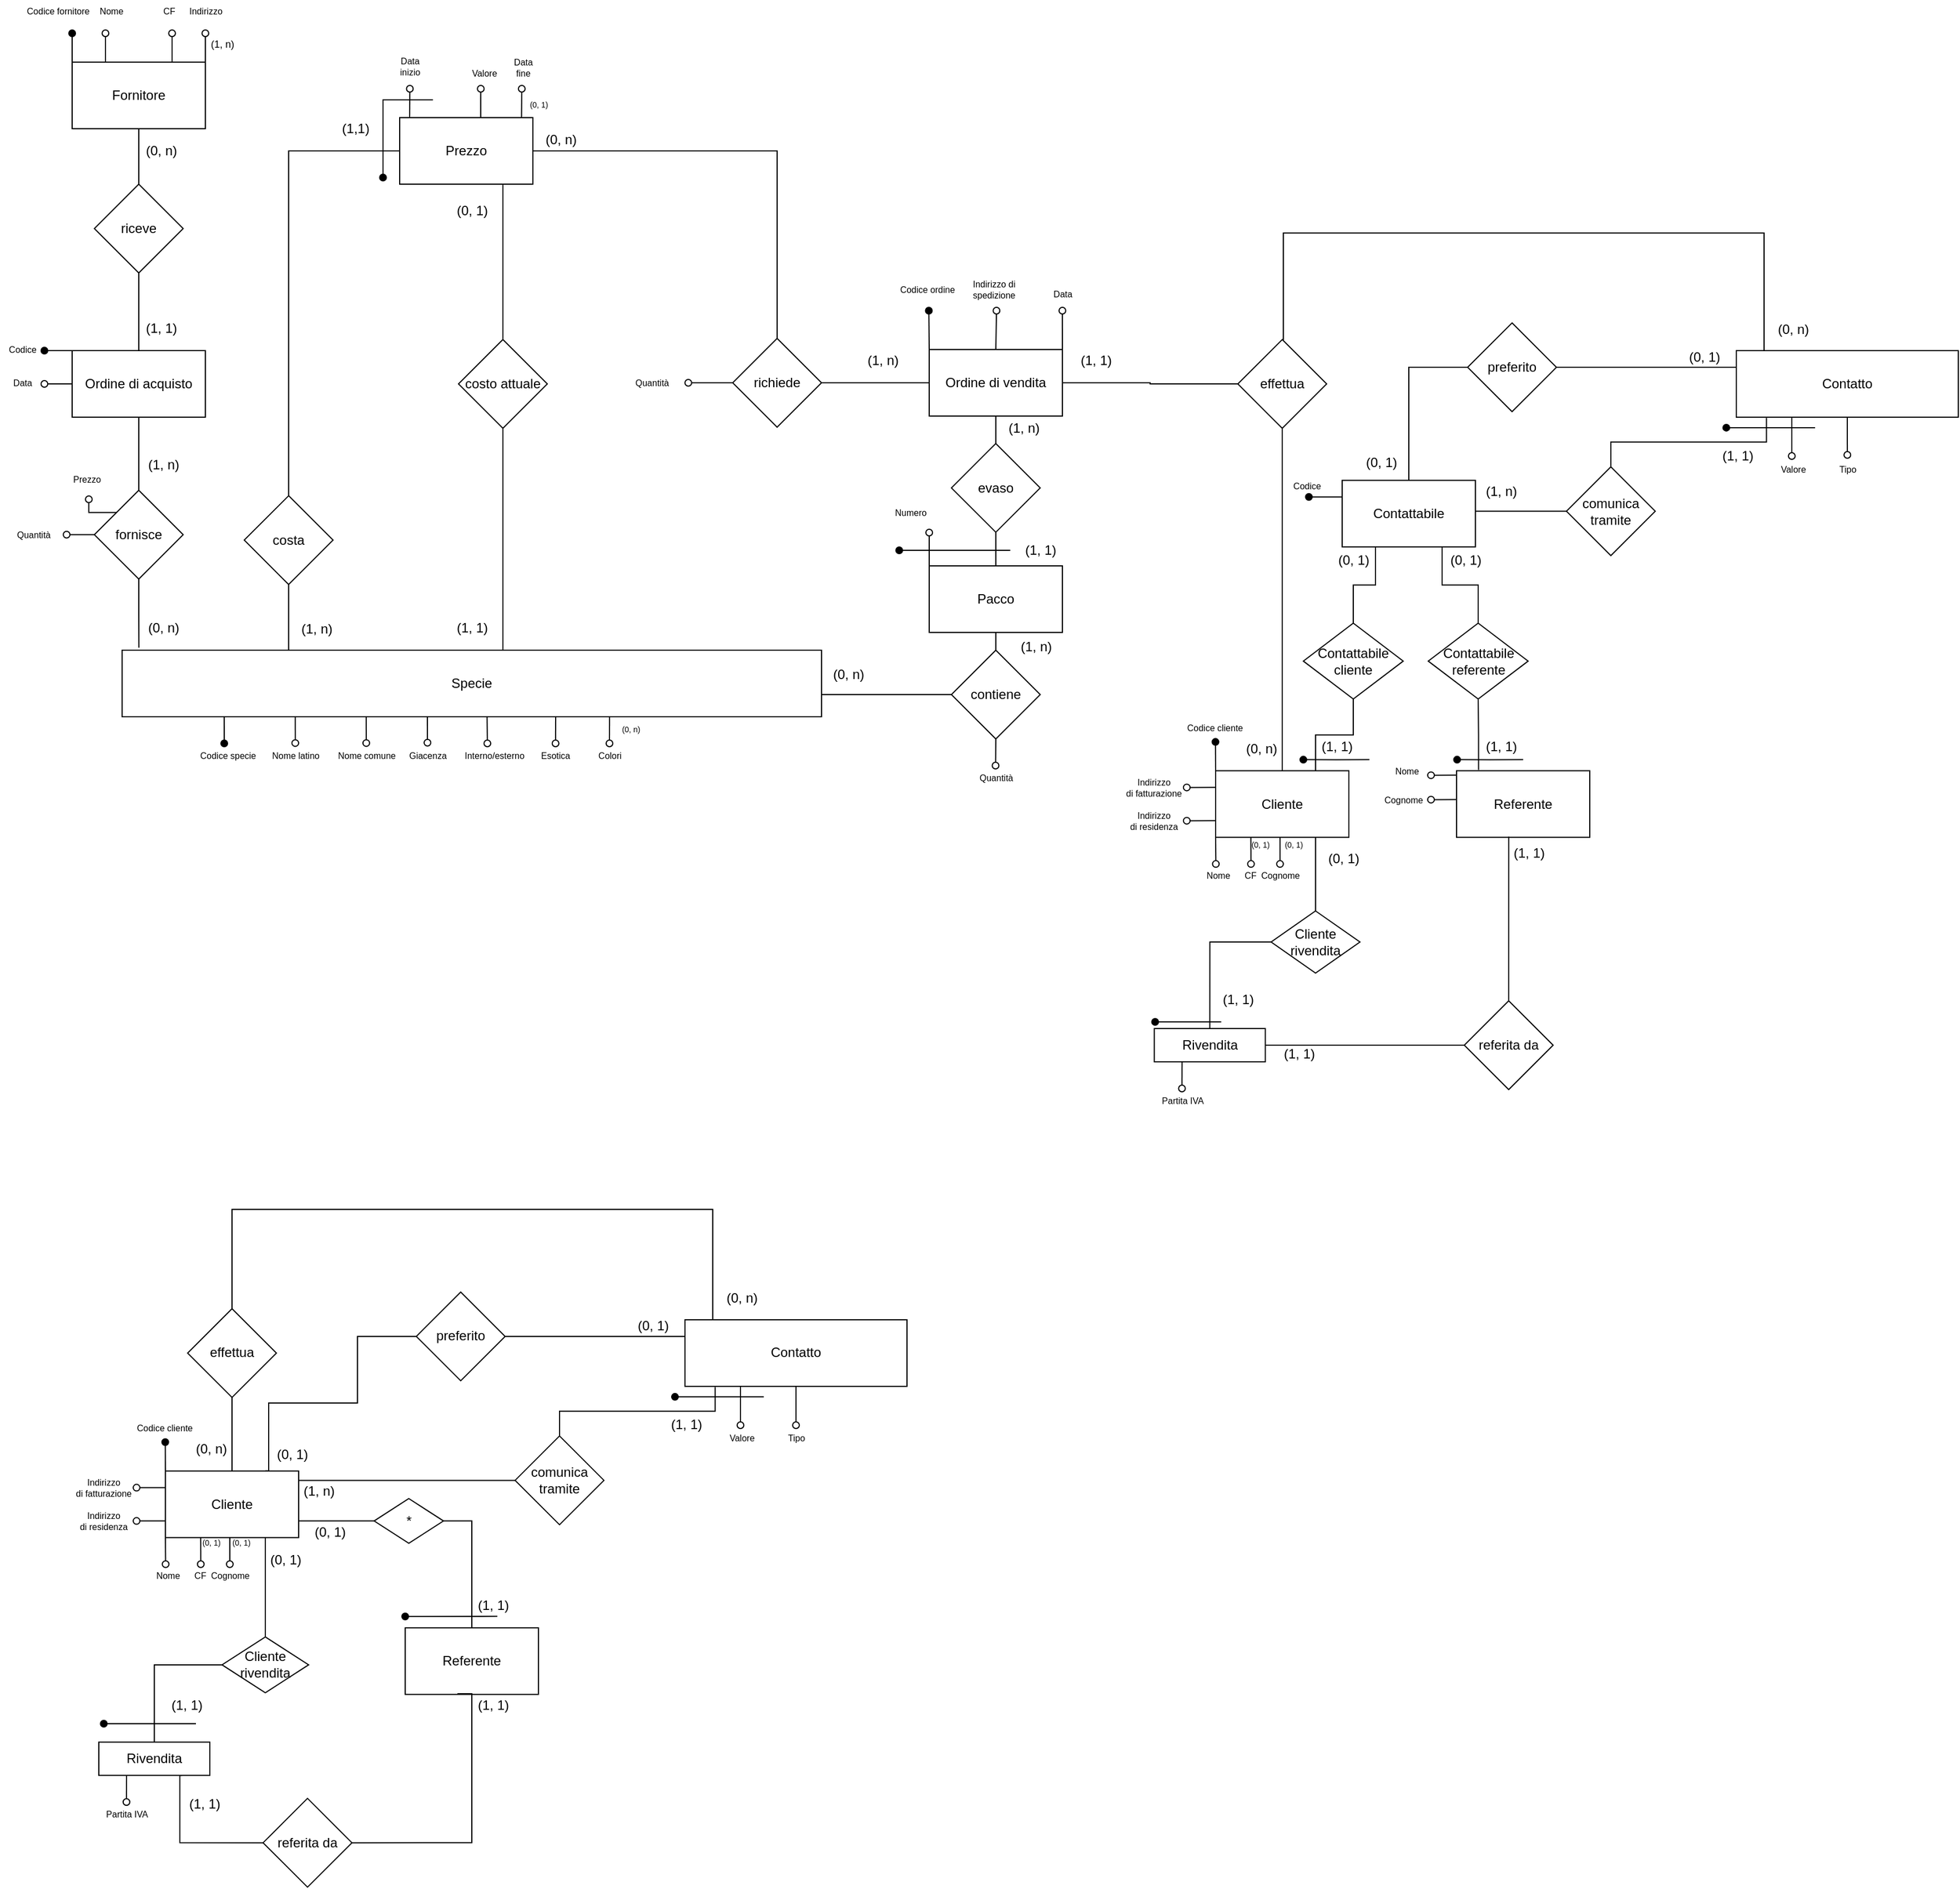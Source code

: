 <mxfile version="19.0.3" type="device"><diagram id="LAhefPWDLS7451gCzzsY" name="Pagina-1"><mxGraphModel dx="903" dy="557" grid="1" gridSize="10" guides="1" tooltips="1" connect="1" arrows="1" fold="1" page="1" pageScale="1" pageWidth="827" pageHeight="1169" math="0" shadow="0"><root><mxCell id="0"/><mxCell id="1" parent="0"/><mxCell id="q1xazKoyYNm-U234OkCp-1" style="edgeStyle=orthogonalEdgeStyle;rounded=0;orthogonalLoop=1;jettySize=auto;html=1;exitX=0.416;exitY=0;exitDx=0;exitDy=0;entryX=0.5;entryY=1;entryDx=0;entryDy=0;endArrow=none;endFill=0;strokeColor=#000000;exitPerimeter=0;" parent="1" source="q1xazKoyYNm-U234OkCp-2" target="q1xazKoyYNm-U234OkCp-104" edge="1"><mxGeometry relative="1" as="geometry"><Array as="points"><mxPoint x="483" y="626"/></Array></mxGeometry></mxCell><mxCell id="q1xazKoyYNm-U234OkCp-181" style="edgeStyle=orthogonalEdgeStyle;rounded=0;orthogonalLoop=1;jettySize=auto;html=1;exitX=0.571;exitY=0.99;exitDx=0;exitDy=0;fontSize=7;endArrow=oval;endFill=0;exitPerimeter=0;" parent="1" edge="1"><mxGeometry relative="1" as="geometry"><mxPoint x="469" y="710" as="targetPoint"/><mxPoint x="468.73" y="685.4" as="sourcePoint"/></mxGeometry></mxCell><mxCell id="q1xazKoyYNm-U234OkCp-183" style="edgeStyle=orthogonalEdgeStyle;rounded=0;orthogonalLoop=1;jettySize=auto;html=1;exitX=0.75;exitY=1;exitDx=0;exitDy=0;fontSize=7;endArrow=oval;endFill=0;" parent="1" edge="1"><mxGeometry relative="1" as="geometry"><mxPoint x="530.417" y="710.0" as="targetPoint"/><mxPoint x="530.5" y="686" as="sourcePoint"/></mxGeometry></mxCell><mxCell id="q1xazKoyYNm-U234OkCp-185" style="edgeStyle=orthogonalEdgeStyle;rounded=0;orthogonalLoop=1;jettySize=auto;html=1;exitX=0.5;exitY=1;exitDx=0;exitDy=0;fontSize=7;endArrow=oval;endFill=0;" parent="1" edge="1"><mxGeometry relative="1" as="geometry"><mxPoint x="578.997" y="710.0" as="targetPoint"/><mxPoint x="579.08" y="686" as="sourcePoint"/></mxGeometry></mxCell><mxCell id="q1xazKoyYNm-U234OkCp-2" value="Specie" style="rounded=0;whiteSpace=wrap;html=1;gradientColor=none;" parent="1" vertex="1"><mxGeometry x="140" y="626" width="630" height="60" as="geometry"/></mxCell><mxCell id="q1xazKoyYNm-U234OkCp-13" style="edgeStyle=orthogonalEdgeStyle;rounded=0;orthogonalLoop=1;jettySize=auto;html=1;exitX=0.5;exitY=0;exitDx=0;exitDy=0;entryX=0.5;entryY=1;entryDx=0;entryDy=0;endArrow=none;endFill=0;" parent="1" source="q1xazKoyYNm-U234OkCp-19" target="q1xazKoyYNm-U234OkCp-52" edge="1"><mxGeometry relative="1" as="geometry"/></mxCell><mxCell id="q1xazKoyYNm-U234OkCp-14" style="edgeStyle=orthogonalEdgeStyle;rounded=0;orthogonalLoop=1;jettySize=auto;html=1;entryX=0;entryY=0.5;entryDx=0;entryDy=0;endArrow=none;endFill=0;exitX=0.75;exitY=0;exitDx=0;exitDy=0;" parent="1" source="q1xazKoyYNm-U234OkCp-19" target="q1xazKoyYNm-U234OkCp-56" edge="1"><mxGeometry relative="1" as="geometry"><mxPoint x="352" y="1346.36" as="sourcePoint"/><Array as="points"><mxPoint x="272" y="1365.48"/><mxPoint x="272" y="1304.48"/><mxPoint x="352" y="1304.48"/><mxPoint x="352" y="1244.48"/></Array></mxGeometry></mxCell><mxCell id="q1xazKoyYNm-U234OkCp-15" style="edgeStyle=orthogonalEdgeStyle;rounded=0;orthogonalLoop=1;jettySize=auto;html=1;exitX=0;exitY=0.75;exitDx=0;exitDy=0;strokeColor=#000000;endArrow=oval;endFill=0;" parent="1" source="q1xazKoyYNm-U234OkCp-19" edge="1"><mxGeometry relative="1" as="geometry"><mxPoint x="153" y="1410.947" as="targetPoint"/></mxGeometry></mxCell><mxCell id="q1xazKoyYNm-U234OkCp-16" style="edgeStyle=orthogonalEdgeStyle;rounded=0;orthogonalLoop=1;jettySize=auto;html=1;exitX=0;exitY=0.25;exitDx=0;exitDy=0;endArrow=oval;endFill=0;strokeColor=#000000;" parent="1" source="q1xazKoyYNm-U234OkCp-19" edge="1"><mxGeometry relative="1" as="geometry"><mxPoint x="153" y="1380.947" as="targetPoint"/></mxGeometry></mxCell><mxCell id="q1xazKoyYNm-U234OkCp-17" style="edgeStyle=orthogonalEdgeStyle;rounded=0;orthogonalLoop=1;jettySize=auto;html=1;exitX=0;exitY=1;exitDx=0;exitDy=0;endArrow=oval;endFill=0;strokeColor=#000000;" parent="1" source="q1xazKoyYNm-U234OkCp-19" edge="1"><mxGeometry relative="1" as="geometry"><mxPoint x="179.2" y="1449.78" as="targetPoint"/></mxGeometry></mxCell><mxCell id="q1xazKoyYNm-U234OkCp-18" style="edgeStyle=orthogonalEdgeStyle;rounded=0;orthogonalLoop=1;jettySize=auto;html=1;exitX=0;exitY=0;exitDx=0;exitDy=0;endArrow=oval;endFill=1;" parent="1" source="q1xazKoyYNm-U234OkCp-19" edge="1"><mxGeometry relative="1" as="geometry"><mxPoint x="178.857" y="1339.78" as="targetPoint"/></mxGeometry></mxCell><mxCell id="q1xazKoyYNm-U234OkCp-202" style="edgeStyle=orthogonalEdgeStyle;rounded=0;orthogonalLoop=1;jettySize=auto;html=1;exitX=1;exitY=0.75;exitDx=0;exitDy=0;entryX=0;entryY=0.5;entryDx=0;entryDy=0;fontSize=7;endArrow=none;endFill=0;" parent="1" source="q1xazKoyYNm-U234OkCp-19" target="q1xazKoyYNm-U234OkCp-201" edge="1"><mxGeometry relative="1" as="geometry"/></mxCell><mxCell id="q1xazKoyYNm-U234OkCp-19" value="Cliente" style="rounded=0;whiteSpace=wrap;html=1;" parent="1" vertex="1"><mxGeometry x="179" y="1365.78" width="120" height="60" as="geometry"/></mxCell><mxCell id="q1xazKoyYNm-U234OkCp-24" style="edgeStyle=orthogonalEdgeStyle;rounded=0;orthogonalLoop=1;jettySize=auto;html=1;exitX=0.75;exitY=1;exitDx=0;exitDy=0;entryX=0;entryY=0.5;entryDx=0;entryDy=0;endArrow=none;endFill=0;strokeColor=#000000;" parent="1" source="q1xazKoyYNm-U234OkCp-26" target="q1xazKoyYNm-U234OkCp-130" edge="1"><mxGeometry relative="1" as="geometry"><Array as="points"><mxPoint x="192" y="1640.48"/><mxPoint x="192" y="1700.48"/></Array></mxGeometry></mxCell><mxCell id="q1xazKoyYNm-U234OkCp-25" style="edgeStyle=orthogonalEdgeStyle;rounded=0;orthogonalLoop=1;jettySize=auto;html=1;exitX=0.25;exitY=1;exitDx=0;exitDy=0;endArrow=oval;endFill=0;strokeColor=#000000;" parent="1" source="q1xazKoyYNm-U234OkCp-26" edge="1"><mxGeometry relative="1" as="geometry"><mxPoint x="143.923" y="1664.13" as="targetPoint"/></mxGeometry></mxCell><mxCell id="q1xazKoyYNm-U234OkCp-189" style="edgeStyle=orthogonalEdgeStyle;rounded=0;orthogonalLoop=1;jettySize=auto;html=1;exitX=0.5;exitY=0;exitDx=0;exitDy=0;entryX=0;entryY=0.5;entryDx=0;entryDy=0;fontSize=7;endArrow=none;endFill=0;" parent="1" source="q1xazKoyYNm-U234OkCp-26" target="q1xazKoyYNm-U234OkCp-188" edge="1"><mxGeometry relative="1" as="geometry"/></mxCell><mxCell id="q1xazKoyYNm-U234OkCp-26" value="Rivendita" style="rounded=0;whiteSpace=wrap;html=1;" parent="1" vertex="1"><mxGeometry x="119" y="1610.13" width="100" height="30" as="geometry"/></mxCell><mxCell id="q1xazKoyYNm-U234OkCp-27" style="edgeStyle=orthogonalEdgeStyle;rounded=0;orthogonalLoop=1;jettySize=auto;html=1;exitX=0.25;exitY=1;exitDx=0;exitDy=0;endArrow=oval;endFill=0;strokeColor=#000000;" parent="1" edge="1"><mxGeometry relative="1" as="geometry"><mxPoint x="210.846" y="1449.78" as="targetPoint"/><mxPoint x="210.75" y="1425.78" as="sourcePoint"/></mxGeometry></mxCell><mxCell id="q1xazKoyYNm-U234OkCp-28" style="edgeStyle=orthogonalEdgeStyle;rounded=0;orthogonalLoop=1;jettySize=auto;html=1;exitX=0.5;exitY=1;exitDx=0;exitDy=0;endArrow=oval;endFill=0;strokeColor=#000000;" parent="1" edge="1"><mxGeometry relative="1" as="geometry"><mxPoint x="236.994" y="1449.78" as="targetPoint"/><mxPoint x="237" y="1425.78" as="sourcePoint"/></mxGeometry></mxCell><mxCell id="q1xazKoyYNm-U234OkCp-30" style="edgeStyle=orthogonalEdgeStyle;rounded=0;orthogonalLoop=1;jettySize=auto;html=1;exitX=0.5;exitY=0;exitDx=0;exitDy=0;fontColor=#FF0F0F;endArrow=oval;endFill=0;" parent="1" source="q1xazKoyYNm-U234OkCp-33" edge="1"><mxGeometry relative="1" as="geometry"><mxPoint x="927.615" y="320" as="targetPoint"/></mxGeometry></mxCell><mxCell id="q1xazKoyYNm-U234OkCp-31" style="edgeStyle=orthogonalEdgeStyle;rounded=0;orthogonalLoop=1;jettySize=auto;html=1;exitX=1;exitY=0;exitDx=0;exitDy=0;fontColor=#000000;endArrow=oval;endFill=0;" parent="1" source="q1xazKoyYNm-U234OkCp-33" edge="1"><mxGeometry relative="1" as="geometry"><mxPoint x="986.974" y="320" as="targetPoint"/></mxGeometry></mxCell><mxCell id="q1xazKoyYNm-U234OkCp-32" style="edgeStyle=orthogonalEdgeStyle;rounded=0;orthogonalLoop=1;jettySize=auto;html=1;exitX=0;exitY=0;exitDx=0;exitDy=0;fontSize=8;endArrow=oval;endFill=1;" parent="1" source="q1xazKoyYNm-U234OkCp-33" edge="1"><mxGeometry relative="1" as="geometry"><mxPoint x="866.667" y="320" as="targetPoint"/></mxGeometry></mxCell><mxCell id="q1xazKoyYNm-U234OkCp-33" value="Ordine di vendita" style="rounded=0;whiteSpace=wrap;html=1;" parent="1" vertex="1"><mxGeometry x="867" y="355" width="120" height="60" as="geometry"/></mxCell><mxCell id="q1xazKoyYNm-U234OkCp-34" style="edgeStyle=orthogonalEdgeStyle;rounded=0;orthogonalLoop=1;jettySize=auto;html=1;exitX=0.136;exitY=1.011;exitDx=0;exitDy=0;endArrow=none;endFill=0;entryX=0.5;entryY=0;entryDx=0;entryDy=0;exitPerimeter=0;" parent="1" source="q1xazKoyYNm-U234OkCp-37" target="q1xazKoyYNm-U234OkCp-54" edge="1"><mxGeometry relative="1" as="geometry"><mxPoint x="632" y="1361.26" as="targetPoint"/></mxGeometry></mxCell><mxCell id="q1xazKoyYNm-U234OkCp-35" style="edgeStyle=orthogonalEdgeStyle;rounded=0;orthogonalLoop=1;jettySize=auto;html=1;entryX=0.5;entryY=0;entryDx=0;entryDy=0;strokeColor=#000000;endArrow=none;endFill=0;" parent="1" source="q1xazKoyYNm-U234OkCp-37" target="q1xazKoyYNm-U234OkCp-52" edge="1"><mxGeometry relative="1" as="geometry"><Array as="points"><mxPoint x="672" y="1130"/><mxPoint x="239" y="1130"/></Array></mxGeometry></mxCell><mxCell id="q1xazKoyYNm-U234OkCp-36" style="edgeStyle=orthogonalEdgeStyle;rounded=0;orthogonalLoop=1;jettySize=auto;html=1;exitX=0.25;exitY=1;exitDx=0;exitDy=0;endArrow=oval;endFill=0;" parent="1" source="q1xazKoyYNm-U234OkCp-37" edge="1"><mxGeometry relative="1" as="geometry"><mxPoint x="697" y="1324.48" as="targetPoint"/></mxGeometry></mxCell><mxCell id="q1xazKoyYNm-U234OkCp-196" style="edgeStyle=orthogonalEdgeStyle;rounded=0;orthogonalLoop=1;jettySize=auto;html=1;exitX=0.5;exitY=1;exitDx=0;exitDy=0;fontSize=7;endArrow=oval;endFill=0;" parent="1" source="q1xazKoyYNm-U234OkCp-37" edge="1"><mxGeometry relative="1" as="geometry"><mxPoint x="747" y="1324.48" as="targetPoint"/></mxGeometry></mxCell><mxCell id="q1xazKoyYNm-U234OkCp-37" value="Contatto" style="rounded=0;whiteSpace=wrap;html=1;" parent="1" vertex="1"><mxGeometry x="647" y="1229.48" width="200" height="60" as="geometry"/></mxCell><mxCell id="q1xazKoyYNm-U234OkCp-38" style="edgeStyle=orthogonalEdgeStyle;rounded=0;orthogonalLoop=1;jettySize=auto;html=1;exitX=0;exitY=0;exitDx=0;exitDy=0;fontSize=8;fontColor=#000000;endArrow=oval;endFill=1;" parent="1" source="q1xazKoyYNm-U234OkCp-42" edge="1"><mxGeometry relative="1" as="geometry"><mxPoint x="95" y="70" as="targetPoint"/></mxGeometry></mxCell><mxCell id="q1xazKoyYNm-U234OkCp-39" style="edgeStyle=orthogonalEdgeStyle;rounded=0;orthogonalLoop=1;jettySize=auto;html=1;exitX=0.25;exitY=0;exitDx=0;exitDy=0;fontSize=8;fontColor=#000000;endArrow=oval;endFill=0;" parent="1" source="q1xazKoyYNm-U234OkCp-42" edge="1"><mxGeometry relative="1" as="geometry"><mxPoint x="125" y="70" as="targetPoint"/></mxGeometry></mxCell><mxCell id="q1xazKoyYNm-U234OkCp-40" style="edgeStyle=orthogonalEdgeStyle;rounded=0;orthogonalLoop=1;jettySize=auto;html=1;exitX=0.75;exitY=0;exitDx=0;exitDy=0;fontSize=8;fontColor=#000000;endArrow=oval;endFill=0;" parent="1" source="q1xazKoyYNm-U234OkCp-42" edge="1"><mxGeometry relative="1" as="geometry"><mxPoint x="185" y="70" as="targetPoint"/></mxGeometry></mxCell><mxCell id="q1xazKoyYNm-U234OkCp-41" style="edgeStyle=orthogonalEdgeStyle;rounded=0;orthogonalLoop=1;jettySize=auto;html=1;exitX=1;exitY=0;exitDx=0;exitDy=0;fontSize=8;fontColor=#000000;endArrow=oval;endFill=0;" parent="1" source="q1xazKoyYNm-U234OkCp-42" edge="1"><mxGeometry relative="1" as="geometry"><mxPoint x="215" y="70" as="targetPoint"/></mxGeometry></mxCell><mxCell id="q1xazKoyYNm-U234OkCp-42" value="Fornitore" style="rounded=0;whiteSpace=wrap;html=1;" parent="1" vertex="1"><mxGeometry x="95" y="96" width="120" height="60" as="geometry"/></mxCell><mxCell id="q1xazKoyYNm-U234OkCp-43" style="edgeStyle=orthogonalEdgeStyle;rounded=0;orthogonalLoop=1;jettySize=auto;html=1;exitX=0.5;exitY=1;exitDx=0;exitDy=0;entryX=0.024;entryY=-0.038;entryDx=0;entryDy=0;endArrow=none;endFill=0;entryPerimeter=0;" parent="1" source="q1xazKoyYNm-U234OkCp-47" target="q1xazKoyYNm-U234OkCp-2" edge="1"><mxGeometry relative="1" as="geometry"><mxPoint x="330.51" y="626" as="targetPoint"/></mxGeometry></mxCell><mxCell id="q1xazKoyYNm-U234OkCp-44" style="edgeStyle=orthogonalEdgeStyle;rounded=0;orthogonalLoop=1;jettySize=auto;html=1;exitX=0.5;exitY=0;exitDx=0;exitDy=0;entryX=0.5;entryY=1;entryDx=0;entryDy=0;endArrow=none;endFill=0;strokeColor=#000000;" parent="1" source="q1xazKoyYNm-U234OkCp-47" target="q1xazKoyYNm-U234OkCp-88" edge="1"><mxGeometry relative="1" as="geometry"/></mxCell><mxCell id="q1xazKoyYNm-U234OkCp-45" style="edgeStyle=orthogonalEdgeStyle;rounded=0;orthogonalLoop=1;jettySize=auto;html=1;exitX=0;exitY=0.5;exitDx=0;exitDy=0;fontSize=8;fontColor=#000000;endArrow=oval;endFill=0;" parent="1" source="q1xazKoyYNm-U234OkCp-47" edge="1"><mxGeometry relative="1" as="geometry"><mxPoint x="90" y="521.903" as="targetPoint"/></mxGeometry></mxCell><mxCell id="q1xazKoyYNm-U234OkCp-46" style="edgeStyle=orthogonalEdgeStyle;rounded=0;orthogonalLoop=1;jettySize=auto;html=1;exitX=0;exitY=0;exitDx=0;exitDy=0;fontSize=8;endArrow=oval;endFill=0;" parent="1" source="q1xazKoyYNm-U234OkCp-47" edge="1"><mxGeometry relative="1" as="geometry"><mxPoint x="110" y="490" as="targetPoint"/></mxGeometry></mxCell><mxCell id="q1xazKoyYNm-U234OkCp-47" value="fornisce" style="rhombus;whiteSpace=wrap;html=1;rounded=0;" parent="1" vertex="1"><mxGeometry x="115" y="481.88" width="80" height="80" as="geometry"/></mxCell><mxCell id="q1xazKoyYNm-U234OkCp-48" style="edgeStyle=orthogonalEdgeStyle;rounded=0;orthogonalLoop=1;jettySize=auto;html=1;exitX=1;exitY=0.5;exitDx=0;exitDy=0;endArrow=none;endFill=0;" parent="1" source="q1xazKoyYNm-U234OkCp-50" target="q1xazKoyYNm-U234OkCp-33" edge="1"><mxGeometry relative="1" as="geometry"/></mxCell><mxCell id="q1xazKoyYNm-U234OkCp-49" style="edgeStyle=orthogonalEdgeStyle;rounded=0;orthogonalLoop=1;jettySize=auto;html=1;exitX=0;exitY=0.5;exitDx=0;exitDy=0;fontSize=8;fontColor=#000000;endArrow=oval;endFill=0;" parent="1" source="q1xazKoyYNm-U234OkCp-50" edge="1"><mxGeometry relative="1" as="geometry"><mxPoint x="650" y="385" as="targetPoint"/></mxGeometry></mxCell><mxCell id="q1xazKoyYNm-U234OkCp-50" value="richiede" style="rhombus;whiteSpace=wrap;html=1;rounded=0;" parent="1" vertex="1"><mxGeometry x="690" y="345" width="80" height="80" as="geometry"/></mxCell><mxCell id="q1xazKoyYNm-U234OkCp-51" style="edgeStyle=orthogonalEdgeStyle;rounded=0;orthogonalLoop=1;jettySize=auto;html=1;exitX=0;exitY=0.5;exitDx=0;exitDy=0;entryX=1;entryY=0.5;entryDx=0;entryDy=0;endArrow=none;endFill=0;" parent="1" source="in0_OJAI204ku8EVPCR9-22" target="q1xazKoyYNm-U234OkCp-33" edge="1"><mxGeometry relative="1" as="geometry"/></mxCell><mxCell id="q1xazKoyYNm-U234OkCp-52" value="effettua" style="rhombus;whiteSpace=wrap;html=1;rounded=0;" parent="1" vertex="1"><mxGeometry x="199" y="1219.48" width="80" height="80" as="geometry"/></mxCell><mxCell id="q1xazKoyYNm-U234OkCp-200" style="edgeStyle=orthogonalEdgeStyle;rounded=0;orthogonalLoop=1;jettySize=auto;html=1;exitX=0;exitY=0.5;exitDx=0;exitDy=0;entryX=1;entryY=0.25;entryDx=0;entryDy=0;fontSize=7;endArrow=none;endFill=0;" parent="1" source="q1xazKoyYNm-U234OkCp-54" target="q1xazKoyYNm-U234OkCp-19" edge="1"><mxGeometry relative="1" as="geometry"><Array as="points"><mxPoint x="299" y="1374.48"/></Array></mxGeometry></mxCell><mxCell id="q1xazKoyYNm-U234OkCp-54" value="comunica tramite" style="rhombus;whiteSpace=wrap;html=1;rounded=0;" parent="1" vertex="1"><mxGeometry x="494" y="1334.2" width="80" height="80" as="geometry"/></mxCell><mxCell id="q1xazKoyYNm-U234OkCp-55" style="edgeStyle=orthogonalEdgeStyle;rounded=0;orthogonalLoop=1;jettySize=auto;html=1;exitX=1;exitY=0.5;exitDx=0;exitDy=0;entryX=0;entryY=0.5;entryDx=0;entryDy=0;endArrow=none;endFill=0;" parent="1" source="q1xazKoyYNm-U234OkCp-56" target="q1xazKoyYNm-U234OkCp-37" edge="1"><mxGeometry relative="1" as="geometry"><Array as="points"><mxPoint x="485" y="1244.48"/><mxPoint x="647" y="1244.48"/></Array></mxGeometry></mxCell><mxCell id="q1xazKoyYNm-U234OkCp-56" value="preferito" style="rhombus;whiteSpace=wrap;html=1;rounded=0;" parent="1" vertex="1"><mxGeometry x="405" y="1204.48" width="80" height="80" as="geometry"/></mxCell><mxCell id="q1xazKoyYNm-U234OkCp-57" value="(0, 1)" style="text;html=1;align=center;verticalAlign=middle;resizable=0;points=[];autosize=1;strokeColor=none;fillColor=none;rounded=0;" parent="1" vertex="1"><mxGeometry x="273" y="1341.26" width="40" height="20" as="geometry"/></mxCell><mxCell id="q1xazKoyYNm-U234OkCp-58" value="(0, 1)" style="text;html=1;align=center;verticalAlign=middle;resizable=0;points=[];autosize=1;strokeColor=none;fillColor=none;rounded=0;" parent="1" vertex="1"><mxGeometry x="598" y="1225.48" width="40" height="20" as="geometry"/></mxCell><mxCell id="q1xazKoyYNm-U234OkCp-59" style="edgeStyle=orthogonalEdgeStyle;rounded=0;orthogonalLoop=1;jettySize=auto;html=1;exitX=1;exitY=0.5;exitDx=0;exitDy=0;entryX=0.5;entryY=0;entryDx=0;entryDy=0;endArrow=none;endFill=0;strokeColor=#000000;" parent="1" source="q1xazKoyYNm-U234OkCp-62" target="q1xazKoyYNm-U234OkCp-50" edge="1"><mxGeometry relative="1" as="geometry"/></mxCell><mxCell id="q1xazKoyYNm-U234OkCp-60" style="edgeStyle=orthogonalEdgeStyle;rounded=0;orthogonalLoop=1;jettySize=auto;html=1;exitX=0.25;exitY=0;exitDx=0;exitDy=0;fontSize=8;fontColor=#000000;endArrow=oval;endFill=0;" parent="1" edge="1"><mxGeometry relative="1" as="geometry"><mxPoint x="463.071" y="120" as="targetPoint"/><mxPoint x="463" y="146" as="sourcePoint"/><Array as="points"><mxPoint x="463" y="130"/><mxPoint x="463" y="130"/></Array></mxGeometry></mxCell><mxCell id="q1xazKoyYNm-U234OkCp-61" style="edgeStyle=orthogonalEdgeStyle;rounded=0;orthogonalLoop=1;jettySize=auto;html=1;exitX=0.75;exitY=0;exitDx=0;exitDy=0;fontSize=8;endArrow=oval;endFill=0;" parent="1" edge="1"><mxGeometry relative="1" as="geometry"><mxPoint x="399.176" y="120" as="targetPoint"/><mxPoint x="399" y="146" as="sourcePoint"/></mxGeometry></mxCell><mxCell id="q1xazKoyYNm-U234OkCp-62" value="Prezzo" style="rounded=0;whiteSpace=wrap;html=1;shadow=0;" parent="1" vertex="1"><mxGeometry x="390" y="146" width="120" height="60" as="geometry"/></mxCell><mxCell id="q1xazKoyYNm-U234OkCp-63" style="edgeStyle=orthogonalEdgeStyle;rounded=0;orthogonalLoop=1;jettySize=auto;html=1;exitX=0;exitY=0.5;exitDx=0;exitDy=0;entryX=0.5;entryY=0;entryDx=0;entryDy=0;endArrow=none;endFill=0;" parent="1" source="q1xazKoyYNm-U234OkCp-62" target="q1xazKoyYNm-U234OkCp-81" edge="1"><mxGeometry relative="1" as="geometry"><mxPoint x="295" y="426.78" as="sourcePoint"/><Array as="points"><mxPoint x="290" y="176"/><mxPoint x="290" y="487"/></Array></mxGeometry></mxCell><mxCell id="q1xazKoyYNm-U234OkCp-65" style="edgeStyle=orthogonalEdgeStyle;rounded=0;orthogonalLoop=1;jettySize=auto;html=1;fontSize=8;endArrow=oval;endFill=0;exitX=0.915;exitY=-0.007;exitDx=0;exitDy=0;exitPerimeter=0;" parent="1" source="q1xazKoyYNm-U234OkCp-62" edge="1"><mxGeometry relative="1" as="geometry"><mxPoint x="500" y="120" as="targetPoint"/><mxPoint x="495" y="210" as="sourcePoint"/></mxGeometry></mxCell><mxCell id="q1xazKoyYNm-U234OkCp-71" value="(1, n)" style="text;html=1;align=center;verticalAlign=middle;resizable=0;points=[];autosize=1;strokeColor=none;fillColor=none;rounded=0;" parent="1" vertex="1"><mxGeometry x="805" y="355" width="40" height="20" as="geometry"/></mxCell><mxCell id="q1xazKoyYNm-U234OkCp-72" value="(0, n)" style="text;html=1;align=center;verticalAlign=middle;resizable=0;points=[];autosize=1;strokeColor=none;fillColor=none;rounded=0;" parent="1" vertex="1"><mxGeometry x="774" y="637.65" width="40" height="20" as="geometry"/></mxCell><mxCell id="q1xazKoyYNm-U234OkCp-73" value="(0, n)" style="text;html=1;align=center;verticalAlign=middle;resizable=0;points=[];autosize=1;strokeColor=none;fillColor=none;rounded=0;" parent="1" vertex="1"><mxGeometry x="515" y="156" width="40" height="20" as="geometry"/></mxCell><mxCell id="q1xazKoyYNm-U234OkCp-74" value="(1, 1)" style="text;html=1;align=center;verticalAlign=middle;resizable=0;points=[];autosize=1;strokeColor=none;fillColor=none;rounded=0;" parent="1" vertex="1"><mxGeometry x="628" y="1314.2" width="40" height="20" as="geometry"/></mxCell><mxCell id="q1xazKoyYNm-U234OkCp-75" value="(1, n)" style="text;html=1;align=center;verticalAlign=middle;resizable=0;points=[];autosize=1;strokeColor=none;fillColor=none;rounded=0;" parent="1" vertex="1"><mxGeometry x="297" y="1374.2" width="40" height="20" as="geometry"/></mxCell><mxCell id="q1xazKoyYNm-U234OkCp-76" value="(1, 1)" style="text;html=1;align=center;verticalAlign=middle;resizable=0;points=[];autosize=1;strokeColor=none;fillColor=none;rounded=0;" parent="1" vertex="1"><mxGeometry x="997" y="355" width="40" height="20" as="geometry"/></mxCell><mxCell id="q1xazKoyYNm-U234OkCp-77" value="(0, n)" style="text;html=1;align=center;verticalAlign=middle;resizable=0;points=[];autosize=1;strokeColor=none;fillColor=none;rounded=0;" parent="1" vertex="1"><mxGeometry x="200" y="1335.78" width="40" height="20" as="geometry"/></mxCell><mxCell id="q1xazKoyYNm-U234OkCp-78" value="(0, n)" style="text;html=1;align=center;verticalAlign=middle;resizable=0;points=[];autosize=1;strokeColor=none;fillColor=none;rounded=0;" parent="1" vertex="1"><mxGeometry x="157" y="596" width="40" height="20" as="geometry"/></mxCell><mxCell id="q1xazKoyYNm-U234OkCp-79" value="(1, n)" style="text;html=1;align=center;verticalAlign=middle;resizable=0;points=[];autosize=1;strokeColor=none;fillColor=none;rounded=0;" parent="1" vertex="1"><mxGeometry x="157" y="448.94" width="40" height="20" as="geometry"/></mxCell><mxCell id="q1xazKoyYNm-U234OkCp-80" style="edgeStyle=orthogonalEdgeStyle;rounded=0;orthogonalLoop=1;jettySize=auto;html=1;exitX=0.5;exitY=1;exitDx=0;exitDy=0;endArrow=none;endFill=0;" parent="1" source="q1xazKoyYNm-U234OkCp-81" edge="1"><mxGeometry relative="1" as="geometry"><mxPoint x="290" y="626" as="targetPoint"/><Array as="points"><mxPoint x="290" y="626"/></Array></mxGeometry></mxCell><mxCell id="q1xazKoyYNm-U234OkCp-81" value="costa" style="rhombus;whiteSpace=wrap;html=1;rounded=0;" parent="1" vertex="1"><mxGeometry x="250" y="486.78" width="80" height="80" as="geometry"/></mxCell><mxCell id="q1xazKoyYNm-U234OkCp-82" value="(1, n)" style="text;html=1;align=center;verticalAlign=middle;resizable=0;points=[];autosize=1;strokeColor=none;fillColor=none;rounded=0;" parent="1" vertex="1"><mxGeometry x="295" y="596.78" width="40" height="20" as="geometry"/></mxCell><mxCell id="q1xazKoyYNm-U234OkCp-83" value="(1,1)" style="text;html=1;align=center;verticalAlign=middle;resizable=0;points=[];autosize=1;strokeColor=none;fillColor=none;rounded=0;" parent="1" vertex="1"><mxGeometry x="330" y="146" width="40" height="20" as="geometry"/></mxCell><mxCell id="q1xazKoyYNm-U234OkCp-84" style="edgeStyle=orthogonalEdgeStyle;rounded=0;orthogonalLoop=1;jettySize=auto;html=1;endArrow=oval;endFill=1;startArrow=none;startFill=0;" parent="1" edge="1"><mxGeometry relative="1" as="geometry"><mxPoint x="420" y="130" as="sourcePoint"/><mxPoint x="375" y="200" as="targetPoint"/><Array as="points"><mxPoint x="375" y="196"/><mxPoint x="375" y="196"/></Array></mxGeometry></mxCell><mxCell id="q1xazKoyYNm-U234OkCp-85" style="edgeStyle=orthogonalEdgeStyle;rounded=0;orthogonalLoop=1;jettySize=auto;html=1;exitX=0.5;exitY=0;exitDx=0;exitDy=0;entryX=0.5;entryY=1;entryDx=0;entryDy=0;endArrow=none;endFill=0;strokeColor=#000000;" parent="1" source="q1xazKoyYNm-U234OkCp-88" target="q1xazKoyYNm-U234OkCp-90" edge="1"><mxGeometry relative="1" as="geometry"/></mxCell><mxCell id="q1xazKoyYNm-U234OkCp-86" style="edgeStyle=orthogonalEdgeStyle;rounded=0;orthogonalLoop=1;jettySize=auto;html=1;exitX=0;exitY=0.5;exitDx=0;exitDy=0;fontSize=8;fontColor=#000000;endArrow=oval;endFill=0;" parent="1" source="q1xazKoyYNm-U234OkCp-88" edge="1"><mxGeometry relative="1" as="geometry"><mxPoint x="70" y="386.154" as="targetPoint"/></mxGeometry></mxCell><mxCell id="q1xazKoyYNm-U234OkCp-87" style="edgeStyle=orthogonalEdgeStyle;rounded=0;orthogonalLoop=1;jettySize=auto;html=1;exitX=0;exitY=0;exitDx=0;exitDy=0;fontSize=8;endArrow=oval;endFill=1;" parent="1" source="q1xazKoyYNm-U234OkCp-88" edge="1"><mxGeometry relative="1" as="geometry"><mxPoint x="70" y="355.857" as="targetPoint"/></mxGeometry></mxCell><mxCell id="q1xazKoyYNm-U234OkCp-88" value="Ordine di acquisto" style="rounded=0;whiteSpace=wrap;html=1;" parent="1" vertex="1"><mxGeometry x="95" y="356" width="120" height="60" as="geometry"/></mxCell><mxCell id="q1xazKoyYNm-U234OkCp-89" style="edgeStyle=orthogonalEdgeStyle;rounded=0;orthogonalLoop=1;jettySize=auto;html=1;exitX=0.5;exitY=0;exitDx=0;exitDy=0;entryX=0.5;entryY=1;entryDx=0;entryDy=0;endArrow=none;endFill=0;strokeColor=#000000;" parent="1" source="q1xazKoyYNm-U234OkCp-90" target="q1xazKoyYNm-U234OkCp-42" edge="1"><mxGeometry relative="1" as="geometry"/></mxCell><mxCell id="q1xazKoyYNm-U234OkCp-90" value="riceve" style="rhombus;whiteSpace=wrap;html=1;rounded=0;" parent="1" vertex="1"><mxGeometry x="115" y="206" width="80" height="80" as="geometry"/></mxCell><mxCell id="q1xazKoyYNm-U234OkCp-91" style="edgeStyle=orthogonalEdgeStyle;rounded=0;orthogonalLoop=1;jettySize=auto;html=1;exitX=0.5;exitY=1;exitDx=0;exitDy=0;entryX=0.5;entryY=0;entryDx=0;entryDy=0;endArrow=none;endFill=0;strokeColor=#000000;" parent="1" target="q1xazKoyYNm-U234OkCp-99" edge="1"><mxGeometry relative="1" as="geometry"><mxPoint x="927" y="596" as="sourcePoint"/></mxGeometry></mxCell><mxCell id="q1xazKoyYNm-U234OkCp-92" style="edgeStyle=orthogonalEdgeStyle;rounded=0;orthogonalLoop=1;jettySize=auto;html=1;exitX=0;exitY=0;exitDx=0;exitDy=0;fontSize=8;endArrow=oval;endFill=0;" parent="1" source="q1xazKoyYNm-U234OkCp-93" edge="1"><mxGeometry relative="1" as="geometry"><mxPoint x="867" y="520" as="targetPoint"/></mxGeometry></mxCell><mxCell id="q1xazKoyYNm-U234OkCp-93" value="Pacco" style="rounded=0;whiteSpace=wrap;html=1;shadow=0;" parent="1" vertex="1"><mxGeometry x="867" y="550" width="120" height="60" as="geometry"/></mxCell><mxCell id="q1xazKoyYNm-U234OkCp-94" style="edgeStyle=orthogonalEdgeStyle;rounded=0;orthogonalLoop=1;jettySize=auto;html=1;exitX=0.5;exitY=0;exitDx=0;exitDy=0;entryX=0.5;entryY=1;entryDx=0;entryDy=0;endArrow=none;endFill=0;strokeColor=#000000;" parent="1" source="q1xazKoyYNm-U234OkCp-96" target="q1xazKoyYNm-U234OkCp-33" edge="1"><mxGeometry relative="1" as="geometry"/></mxCell><mxCell id="q1xazKoyYNm-U234OkCp-95" style="edgeStyle=orthogonalEdgeStyle;rounded=0;orthogonalLoop=1;jettySize=auto;html=1;exitX=0.5;exitY=1;exitDx=0;exitDy=0;entryX=0.5;entryY=0;entryDx=0;entryDy=0;endArrow=none;endFill=0;strokeColor=#000000;" parent="1" source="q1xazKoyYNm-U234OkCp-96" target="q1xazKoyYNm-U234OkCp-93" edge="1"><mxGeometry relative="1" as="geometry"/></mxCell><mxCell id="q1xazKoyYNm-U234OkCp-96" value="evaso" style="rhombus;whiteSpace=wrap;html=1;rounded=0;" parent="1" vertex="1"><mxGeometry x="887" y="439.72" width="80" height="80" as="geometry"/></mxCell><mxCell id="q1xazKoyYNm-U234OkCp-97" style="edgeStyle=orthogonalEdgeStyle;rounded=0;orthogonalLoop=1;jettySize=auto;html=1;exitX=0;exitY=0.5;exitDx=0;exitDy=0;endArrow=none;endFill=0;strokeColor=#000000;" parent="1" source="q1xazKoyYNm-U234OkCp-99" edge="1"><mxGeometry relative="1" as="geometry"><mxPoint x="770" y="666" as="targetPoint"/><Array as="points"><mxPoint x="770" y="666"/></Array></mxGeometry></mxCell><mxCell id="q1xazKoyYNm-U234OkCp-98" style="edgeStyle=orthogonalEdgeStyle;rounded=0;orthogonalLoop=1;jettySize=auto;html=1;exitX=0.5;exitY=1;exitDx=0;exitDy=0;fontSize=8;startArrow=none;startFill=0;endArrow=oval;endFill=0;" parent="1" source="q1xazKoyYNm-U234OkCp-99" edge="1"><mxGeometry relative="1" as="geometry"><mxPoint x="926.758" y="730" as="targetPoint"/></mxGeometry></mxCell><mxCell id="q1xazKoyYNm-U234OkCp-99" value="contiene" style="rhombus;whiteSpace=wrap;html=1;rounded=0;" parent="1" vertex="1"><mxGeometry x="887" y="626" width="80" height="80" as="geometry"/></mxCell><mxCell id="q1xazKoyYNm-U234OkCp-100" style="edgeStyle=orthogonalEdgeStyle;rounded=0;orthogonalLoop=1;jettySize=auto;html=1;endArrow=none;endFill=0;startArrow=oval;startFill=1;" parent="1" edge="1"><mxGeometry relative="1" as="geometry"><mxPoint x="840" y="536" as="sourcePoint"/><mxPoint x="940" y="536.02" as="targetPoint"/><Array as="points"><mxPoint x="940" y="536.02"/></Array></mxGeometry></mxCell><mxCell id="q1xazKoyYNm-U234OkCp-101" value="(0, n)" style="text;html=1;align=center;verticalAlign=middle;resizable=0;points=[];autosize=1;strokeColor=none;fillColor=none;rounded=0;" parent="1" vertex="1"><mxGeometry x="155" y="166" width="40" height="20" as="geometry"/></mxCell><mxCell id="q1xazKoyYNm-U234OkCp-102" value="(1, 1)" style="text;html=1;align=center;verticalAlign=middle;resizable=0;points=[];autosize=1;strokeColor=none;fillColor=none;rounded=0;" parent="1" vertex="1"><mxGeometry x="155" y="326" width="40" height="20" as="geometry"/></mxCell><mxCell id="q1xazKoyYNm-U234OkCp-103" style="edgeStyle=orthogonalEdgeStyle;rounded=0;orthogonalLoop=1;jettySize=auto;html=1;exitX=0.5;exitY=0;exitDx=0;exitDy=0;entryX=0.75;entryY=1;entryDx=0;entryDy=0;endArrow=none;endFill=0;strokeColor=#000000;" parent="1" source="q1xazKoyYNm-U234OkCp-104" edge="1"><mxGeometry relative="1" as="geometry"><Array as="points"/><mxPoint x="486" y="346" as="sourcePoint"/><mxPoint x="483" y="206" as="targetPoint"/></mxGeometry></mxCell><mxCell id="q1xazKoyYNm-U234OkCp-104" value="costo attuale" style="rhombus;whiteSpace=wrap;html=1;rounded=0;" parent="1" vertex="1"><mxGeometry x="443" y="346" width="80" height="80" as="geometry"/></mxCell><mxCell id="q1xazKoyYNm-U234OkCp-105" value="(1, 1)" style="text;html=1;align=center;verticalAlign=middle;resizable=0;points=[];autosize=1;strokeColor=none;fillColor=none;rounded=0;" parent="1" vertex="1"><mxGeometry x="435" y="596" width="40" height="20" as="geometry"/></mxCell><mxCell id="q1xazKoyYNm-U234OkCp-106" value="(0, 1)" style="text;html=1;align=center;verticalAlign=middle;resizable=0;points=[];autosize=1;strokeColor=none;fillColor=none;rounded=0;" parent="1" vertex="1"><mxGeometry x="435" y="220.0" width="40" height="20" as="geometry"/></mxCell><mxCell id="q1xazKoyYNm-U234OkCp-107" value="Nome latino" style="text;html=1;align=center;verticalAlign=middle;resizable=0;points=[];autosize=1;strokeColor=none;fillColor=none;fontSize=8;rounded=0;" parent="1" vertex="1"><mxGeometry x="266" y="711" width="60" height="20" as="geometry"/></mxCell><mxCell id="q1xazKoyYNm-U234OkCp-108" value="Nome comune" style="text;html=1;align=center;verticalAlign=middle;resizable=0;points=[];autosize=1;strokeColor=none;fillColor=none;fontSize=8;rounded=0;" parent="1" vertex="1"><mxGeometry x="325" y="711" width="70" height="20" as="geometry"/></mxCell><mxCell id="q1xazKoyYNm-U234OkCp-109" value="Codice specie" style="text;html=1;align=center;verticalAlign=middle;resizable=0;points=[];autosize=1;strokeColor=none;fillColor=none;fontSize=8;rounded=0;" parent="1" vertex="1"><mxGeometry x="200" y="711" width="70" height="20" as="geometry"/></mxCell><mxCell id="q1xazKoyYNm-U234OkCp-114" value="Indirizzo &lt;br&gt;di residenza" style="text;html=1;align=center;verticalAlign=middle;resizable=0;points=[];autosize=1;strokeColor=none;fillColor=none;fontSize=8;rounded=0;" parent="1" vertex="1"><mxGeometry x="93" y="1395.78" width="60" height="30" as="geometry"/></mxCell><mxCell id="q1xazKoyYNm-U234OkCp-123" value="CF" style="text;html=1;align=center;verticalAlign=middle;resizable=0;points=[];autosize=1;strokeColor=none;fillColor=none;fontSize=8;rounded=0;" parent="1" vertex="1"><mxGeometry x="194.5" y="1450.48" width="30" height="20" as="geometry"/></mxCell><mxCell id="q1xazKoyYNm-U234OkCp-124" value="Indirizzo &lt;br&gt;di fatturazione" style="text;html=1;align=center;verticalAlign=middle;resizable=0;points=[];autosize=1;strokeColor=none;fillColor=none;fontSize=8;rounded=0;" parent="1" vertex="1"><mxGeometry x="88" y="1365.78" width="70" height="30" as="geometry"/></mxCell><mxCell id="q1xazKoyYNm-U234OkCp-128" value="Referente" style="rounded=0;whiteSpace=wrap;html=1;" parent="1" vertex="1"><mxGeometry x="395" y="1507.13" width="120" height="60" as="geometry"/></mxCell><mxCell id="q1xazKoyYNm-U234OkCp-129" style="edgeStyle=orthogonalEdgeStyle;rounded=0;orthogonalLoop=1;jettySize=auto;html=1;exitX=1;exitY=0.5;exitDx=0;exitDy=0;entryX=0.392;entryY=0.989;entryDx=0;entryDy=0;endArrow=none;endFill=0;strokeColor=#000000;entryPerimeter=0;" parent="1" source="q1xazKoyYNm-U234OkCp-130" target="q1xazKoyYNm-U234OkCp-128" edge="1"><mxGeometry relative="1" as="geometry"><Array as="points"><mxPoint x="455" y="1700.48"/><mxPoint x="455" y="1566.48"/></Array></mxGeometry></mxCell><mxCell id="q1xazKoyYNm-U234OkCp-130" value="referita da" style="rhombus;whiteSpace=wrap;html=1;rounded=0;" parent="1" vertex="1"><mxGeometry x="267" y="1660.83" width="80" height="80" as="geometry"/></mxCell><mxCell id="q1xazKoyYNm-U234OkCp-131" value="Nome" style="text;html=1;align=center;verticalAlign=middle;resizable=0;points=[];autosize=1;strokeColor=none;fillColor=none;fontSize=8;rounded=0;" parent="1" vertex="1"><mxGeometry x="161" y="1449.78" width="40" height="20" as="geometry"/></mxCell><mxCell id="q1xazKoyYNm-U234OkCp-132" value="Cognome" style="text;html=1;align=center;verticalAlign=middle;resizable=0;points=[];autosize=1;strokeColor=none;fillColor=none;fontSize=8;rounded=0;" parent="1" vertex="1"><mxGeometry x="212" y="1450.48" width="50" height="20" as="geometry"/></mxCell><mxCell id="q1xazKoyYNm-U234OkCp-133" value="(1, 1)" style="text;html=1;align=center;verticalAlign=middle;resizable=0;points=[];autosize=1;strokeColor=none;fillColor=none;fontSize=12;rounded=0;" parent="1" vertex="1"><mxGeometry x="193.5" y="1655.83" width="40" height="20" as="geometry"/></mxCell><mxCell id="q1xazKoyYNm-U234OkCp-134" value="(1, 1)" style="text;html=1;align=center;verticalAlign=middle;resizable=0;points=[];autosize=1;strokeColor=none;fillColor=none;fontSize=12;rounded=0;" parent="1" vertex="1"><mxGeometry x="454" y="1567.13" width="40" height="20" as="geometry"/></mxCell><mxCell id="q1xazKoyYNm-U234OkCp-135" value="Partita IVA" style="text;html=1;align=center;verticalAlign=middle;resizable=0;points=[];autosize=1;strokeColor=none;fillColor=none;fontSize=8;rounded=0;" parent="1" vertex="1"><mxGeometry x="119" y="1665.13" width="50" height="20" as="geometry"/></mxCell><mxCell id="q1xazKoyYNm-U234OkCp-136" style="edgeStyle=orthogonalEdgeStyle;rounded=0;orthogonalLoop=1;jettySize=auto;html=1;exitX=0.146;exitY=1.005;exitDx=0;exitDy=0;endArrow=oval;endFill=1;strokeColor=#000000;exitPerimeter=0;" parent="1" source="q1xazKoyYNm-U234OkCp-2" edge="1"><mxGeometry relative="1" as="geometry"><mxPoint x="232" y="710" as="targetPoint"/><mxPoint x="231.92" y="694.46" as="sourcePoint"/></mxGeometry></mxCell><mxCell id="q1xazKoyYNm-U234OkCp-137" style="edgeStyle=orthogonalEdgeStyle;rounded=0;orthogonalLoop=1;jettySize=auto;html=1;endArrow=oval;endFill=0;strokeColor=#000000;exitX=0.349;exitY=1.006;exitDx=0;exitDy=0;exitPerimeter=0;" parent="1" source="q1xazKoyYNm-U234OkCp-2" edge="1"><mxGeometry relative="1" as="geometry"><mxPoint x="359.92" y="709.7" as="targetPoint"/><mxPoint x="360" y="690" as="sourcePoint"/></mxGeometry></mxCell><mxCell id="q1xazKoyYNm-U234OkCp-138" style="edgeStyle=orthogonalEdgeStyle;rounded=0;orthogonalLoop=1;jettySize=auto;html=1;endArrow=oval;endFill=0;strokeColor=#000000;exitX=0.238;exitY=1.003;exitDx=0;exitDy=0;exitPerimeter=0;" parent="1" edge="1"><mxGeometry relative="1" as="geometry"><mxPoint x="295.97" y="709.7" as="targetPoint"/><mxPoint x="295.94" y="686.18" as="sourcePoint"/></mxGeometry></mxCell><mxCell id="q1xazKoyYNm-U234OkCp-139" value="&lt;font color=&quot;#000000&quot; style=&quot;font-size: 8px;&quot;&gt;Indirizzo di&lt;br style=&quot;font-size: 8px;&quot;&gt;spedizione&lt;br style=&quot;font-size: 8px;&quot;&gt;&lt;/font&gt;" style="text;html=1;align=center;verticalAlign=middle;resizable=0;points=[];autosize=1;strokeColor=none;fillColor=none;fontColor=#FF0F0F;fontSize=8;rounded=0;" parent="1" vertex="1"><mxGeometry x="900" y="286" width="50" height="30" as="geometry"/></mxCell><mxCell id="q1xazKoyYNm-U234OkCp-140" value="Data" style="text;html=1;align=center;verticalAlign=middle;resizable=0;points=[];autosize=1;strokeColor=none;fillColor=none;fontColor=#000000;fontSize=8;rounded=0;" parent="1" vertex="1"><mxGeometry x="972" y="295" width="30" height="20" as="geometry"/></mxCell><mxCell id="q1xazKoyYNm-U234OkCp-141" value="Quantità" style="text;html=1;align=center;verticalAlign=middle;resizable=0;points=[];autosize=1;strokeColor=none;fillColor=none;fontSize=8;fontColor=#000000;rounded=0;" parent="1" vertex="1"><mxGeometry x="592" y="375" width="50" height="20" as="geometry"/></mxCell><mxCell id="q1xazKoyYNm-U234OkCp-142" value="Codice fornitore" style="text;html=1;align=center;verticalAlign=middle;resizable=0;points=[];autosize=1;strokeColor=none;fillColor=none;fontSize=8;fontColor=#000000;rounded=0;" parent="1" vertex="1"><mxGeometry x="47" y="40" width="70" height="20" as="geometry"/></mxCell><mxCell id="q1xazKoyYNm-U234OkCp-143" value="Indirizzo" style="text;html=1;align=center;verticalAlign=middle;resizable=0;points=[];autosize=1;strokeColor=none;fillColor=none;fontSize=8;fontColor=#000000;rounded=0;" parent="1" vertex="1"><mxGeometry x="190" y="40" width="50" height="20" as="geometry"/></mxCell><mxCell id="q1xazKoyYNm-U234OkCp-144" value="Nome" style="text;html=1;align=center;verticalAlign=middle;resizable=0;points=[];autosize=1;strokeColor=none;fillColor=none;fontSize=8;fontColor=#000000;rounded=0;" parent="1" vertex="1"><mxGeometry x="110" y="40" width="40" height="20" as="geometry"/></mxCell><mxCell id="q1xazKoyYNm-U234OkCp-145" value="CF" style="text;html=1;align=center;verticalAlign=middle;resizable=0;points=[];autosize=1;strokeColor=none;fillColor=none;fontSize=8;fontColor=#000000;rounded=0;" parent="1" vertex="1"><mxGeometry x="167" y="40" width="30" height="20" as="geometry"/></mxCell><mxCell id="q1xazKoyYNm-U234OkCp-146" value="Valore" style="text;html=1;align=center;verticalAlign=middle;resizable=0;points=[];autosize=1;strokeColor=none;fillColor=none;fontSize=8;fontColor=#000000;rounded=0;" parent="1" vertex="1"><mxGeometry x="446" y="96" width="40" height="20" as="geometry"/></mxCell><mxCell id="q1xazKoyYNm-U234OkCp-149" style="edgeStyle=orthogonalEdgeStyle;rounded=0;orthogonalLoop=1;jettySize=auto;html=1;endArrow=oval;endFill=0;strokeColor=#000000;exitX=0.349;exitY=1.006;exitDx=0;exitDy=0;exitPerimeter=0;" parent="1" edge="1"><mxGeometry relative="1" as="geometry"><mxPoint x="415.05" y="709.34" as="targetPoint"/><mxPoint x="415" y="686.0" as="sourcePoint"/></mxGeometry></mxCell><mxCell id="q1xazKoyYNm-U234OkCp-150" value="Giacenza" style="text;html=1;align=center;verticalAlign=middle;resizable=0;points=[];autosize=1;strokeColor=none;fillColor=none;fontSize=8;fontColor=#000000;rounded=0;" parent="1" vertex="1"><mxGeometry x="390" y="711" width="50" height="20" as="geometry"/></mxCell><mxCell id="q1xazKoyYNm-U234OkCp-151" value="Quantità" style="text;html=1;align=center;verticalAlign=middle;resizable=0;points=[];autosize=1;strokeColor=none;fillColor=none;fontSize=8;fontColor=#000000;rounded=0;" parent="1" vertex="1"><mxGeometry x="35" y="511.88" width="50" height="20" as="geometry"/></mxCell><mxCell id="q1xazKoyYNm-U234OkCp-152" value="Data" style="text;html=1;align=center;verticalAlign=middle;resizable=0;points=[];autosize=1;strokeColor=none;fillColor=none;fontSize=8;fontColor=#000000;rounded=0;" parent="1" vertex="1"><mxGeometry x="35" y="375" width="30" height="20" as="geometry"/></mxCell><mxCell id="q1xazKoyYNm-U234OkCp-153" value="Codice cliente" style="text;html=1;align=center;verticalAlign=middle;resizable=0;points=[];autosize=1;strokeColor=none;fillColor=none;fontSize=8;rounded=0;" parent="1" vertex="1"><mxGeometry x="143" y="1316.77" width="70" height="20" as="geometry"/></mxCell><mxCell id="q1xazKoyYNm-U234OkCp-154" value="Codice ordine" style="text;html=1;align=center;verticalAlign=middle;resizable=0;points=[];autosize=1;strokeColor=none;fillColor=none;fontSize=8;rounded=0;" parent="1" vertex="1"><mxGeometry x="830" y="291" width="70" height="20" as="geometry"/></mxCell><mxCell id="q1xazKoyYNm-U234OkCp-155" value="Codice" style="text;html=1;align=center;verticalAlign=middle;resizable=0;points=[];autosize=1;strokeColor=none;fillColor=none;fontSize=8;rounded=0;" parent="1" vertex="1"><mxGeometry x="30" y="345" width="40" height="20" as="geometry"/></mxCell><mxCell id="q1xazKoyYNm-U234OkCp-157" value="Numero" style="text;html=1;align=center;verticalAlign=middle;resizable=0;points=[];autosize=1;strokeColor=none;fillColor=none;fontSize=8;rounded=0;" parent="1" vertex="1"><mxGeometry x="830" y="491.88" width="40" height="20" as="geometry"/></mxCell><mxCell id="q1xazKoyYNm-U234OkCp-158" value="Data&lt;br&gt;fine" style="text;html=1;align=center;verticalAlign=middle;resizable=0;points=[];autosize=1;strokeColor=none;fillColor=none;fontSize=8;rounded=0;" parent="1" vertex="1"><mxGeometry x="486" y="86" width="30" height="30" as="geometry"/></mxCell><mxCell id="q1xazKoyYNm-U234OkCp-159" value="Data&lt;br&gt;inizio" style="text;html=1;align=center;verticalAlign=middle;resizable=0;points=[];autosize=1;strokeColor=none;fillColor=none;fontSize=8;rounded=0;" parent="1" vertex="1"><mxGeometry x="384" y="85" width="30" height="30" as="geometry"/></mxCell><mxCell id="q1xazKoyYNm-U234OkCp-166" value="(0, n)" style="text;html=1;align=center;verticalAlign=middle;resizable=0;points=[];autosize=1;strokeColor=none;fillColor=none;rounded=0;" parent="1" vertex="1"><mxGeometry x="678" y="1200.48" width="40" height="20" as="geometry"/></mxCell><mxCell id="q1xazKoyYNm-U234OkCp-167" value="Valore" style="text;html=1;align=center;verticalAlign=middle;resizable=0;points=[];autosize=1;strokeColor=none;fillColor=none;fontSize=8;rounded=0;" parent="1" vertex="1"><mxGeometry x="678" y="1326.36" width="40" height="20" as="geometry"/></mxCell><mxCell id="q1xazKoyYNm-U234OkCp-168" style="edgeStyle=orthogonalEdgeStyle;rounded=0;orthogonalLoop=1;jettySize=auto;html=1;endArrow=none;endFill=0;startArrow=oval;startFill=1;" parent="1" edge="1"><mxGeometry relative="1" as="geometry"><mxPoint x="638" y="1298.92" as="sourcePoint"/><mxPoint x="718" y="1298.92" as="targetPoint"/><Array as="points"><mxPoint x="638" y="1298.92"/></Array></mxGeometry></mxCell><mxCell id="q1xazKoyYNm-U234OkCp-169" value="Quantità" style="text;html=1;align=center;verticalAlign=middle;resizable=0;points=[];autosize=1;strokeColor=none;fillColor=none;fontSize=8;rounded=0;" parent="1" vertex="1"><mxGeometry x="902" y="731" width="50" height="20" as="geometry"/></mxCell><mxCell id="q1xazKoyYNm-U234OkCp-170" value="(1, n)" style="text;html=1;align=center;verticalAlign=middle;resizable=0;points=[];autosize=1;strokeColor=none;fillColor=none;rounded=0;" parent="1" vertex="1"><mxGeometry x="943" y="612.65" width="40" height="20" as="geometry"/></mxCell><mxCell id="q1xazKoyYNm-U234OkCp-171" value="(1, 1)" style="text;html=1;align=center;verticalAlign=middle;resizable=0;points=[];autosize=1;strokeColor=none;fillColor=none;rounded=0;" parent="1" vertex="1"><mxGeometry x="947" y="526" width="40" height="20" as="geometry"/></mxCell><mxCell id="q1xazKoyYNm-U234OkCp-172" value="(1, n)" style="text;html=1;align=center;verticalAlign=middle;resizable=0;points=[];autosize=1;strokeColor=none;fillColor=none;rounded=0;" parent="1" vertex="1"><mxGeometry x="932" y="416" width="40" height="20" as="geometry"/></mxCell><mxCell id="q1xazKoyYNm-U234OkCp-178" value="Prezzo" style="text;html=1;align=center;verticalAlign=middle;resizable=0;points=[];autosize=1;strokeColor=none;fillColor=none;fontSize=8;" parent="1" vertex="1"><mxGeometry x="88" y="461.88" width="40" height="20" as="geometry"/></mxCell><mxCell id="q1xazKoyYNm-U234OkCp-179" value="(1, n)" style="text;html=1;align=center;verticalAlign=middle;resizable=0;points=[];autosize=1;strokeColor=none;fillColor=none;rounded=0;fontSize=9;" parent="1" vertex="1"><mxGeometry x="210" y="70" width="40" height="20" as="geometry"/></mxCell><mxCell id="q1xazKoyYNm-U234OkCp-180" value="(0, 1)" style="text;html=1;align=center;verticalAlign=middle;resizable=0;points=[];autosize=1;strokeColor=none;fillColor=none;rounded=0;fontSize=7;" parent="1" vertex="1"><mxGeometry x="500" y="130" width="30" height="10" as="geometry"/></mxCell><mxCell id="q1xazKoyYNm-U234OkCp-182" value="Interno/esterno" style="text;html=1;align=center;verticalAlign=middle;resizable=0;points=[];autosize=1;strokeColor=none;fillColor=none;fontSize=8;fontColor=#000000;rounded=0;" parent="1" vertex="1"><mxGeometry x="440" y="711" width="70" height="20" as="geometry"/></mxCell><mxCell id="q1xazKoyYNm-U234OkCp-184" value="Esotica" style="text;html=1;align=center;verticalAlign=middle;resizable=0;points=[];autosize=1;strokeColor=none;fillColor=none;fontSize=8;fontColor=#000000;rounded=0;" parent="1" vertex="1"><mxGeometry x="510" y="711" width="40" height="20" as="geometry"/></mxCell><mxCell id="q1xazKoyYNm-U234OkCp-186" value="(0, n)" style="text;html=1;align=center;verticalAlign=middle;resizable=0;points=[];autosize=1;strokeColor=none;fillColor=none;fontSize=7;rounded=0;" parent="1" vertex="1"><mxGeometry x="583" y="692.65" width="30" height="10" as="geometry"/></mxCell><mxCell id="q1xazKoyYNm-U234OkCp-187" value="Colori" style="text;html=1;align=center;verticalAlign=middle;resizable=0;points=[];autosize=1;strokeColor=none;fillColor=none;fontSize=8;rounded=0;" parent="1" vertex="1"><mxGeometry x="559" y="711" width="40" height="20" as="geometry"/></mxCell><mxCell id="q1xazKoyYNm-U234OkCp-190" style="edgeStyle=orthogonalEdgeStyle;rounded=0;orthogonalLoop=1;jettySize=auto;html=1;exitX=0.5;exitY=0;exitDx=0;exitDy=0;entryX=0.75;entryY=1;entryDx=0;entryDy=0;fontSize=7;endArrow=none;endFill=0;" parent="1" source="q1xazKoyYNm-U234OkCp-188" target="q1xazKoyYNm-U234OkCp-19" edge="1"><mxGeometry relative="1" as="geometry"/></mxCell><mxCell id="q1xazKoyYNm-U234OkCp-188" value="Cliente rivendita" style="rhombus;whiteSpace=wrap;html=1;rounded=0;" parent="1" vertex="1"><mxGeometry x="230" y="1515.32" width="78" height="50.32" as="geometry"/></mxCell><mxCell id="q1xazKoyYNm-U234OkCp-191" value="(1, 1)" style="text;html=1;align=center;verticalAlign=middle;resizable=0;points=[];autosize=1;strokeColor=none;fillColor=none;fontSize=12;rounded=0;" parent="1" vertex="1"><mxGeometry x="178" y="1567.13" width="40" height="20" as="geometry"/></mxCell><mxCell id="q1xazKoyYNm-U234OkCp-192" value="(0, 1)" style="text;html=1;align=center;verticalAlign=middle;resizable=0;points=[];autosize=1;strokeColor=none;fillColor=none;fontSize=12;rounded=0;" parent="1" vertex="1"><mxGeometry x="267" y="1436.36" width="40" height="20" as="geometry"/></mxCell><mxCell id="q1xazKoyYNm-U234OkCp-193" style="edgeStyle=orthogonalEdgeStyle;rounded=0;orthogonalLoop=1;jettySize=auto;html=1;endArrow=none;endFill=0;startArrow=oval;startFill=1;" parent="1" edge="1"><mxGeometry relative="1" as="geometry"><mxPoint x="123.5" y="1593.48" as="sourcePoint"/><mxPoint x="192" y="1593.48" as="targetPoint"/><Array as="points"><mxPoint x="206.5" y="1593.48"/><mxPoint x="206.5" y="1593.48"/></Array></mxGeometry></mxCell><mxCell id="q1xazKoyYNm-U234OkCp-194" value="(0, 1)" style="text;html=1;align=center;verticalAlign=middle;resizable=0;points=[];autosize=1;strokeColor=none;fillColor=none;fontSize=7;rounded=0;" parent="1" vertex="1"><mxGeometry x="232" y="1425.78" width="30" height="10" as="geometry"/></mxCell><mxCell id="q1xazKoyYNm-U234OkCp-195" value="(0, 1)" style="text;html=1;align=center;verticalAlign=middle;resizable=0;points=[];autosize=1;strokeColor=none;fillColor=none;fontSize=7;rounded=0;" parent="1" vertex="1"><mxGeometry x="205" y="1425.78" width="30" height="10" as="geometry"/></mxCell><mxCell id="q1xazKoyYNm-U234OkCp-197" value="Tipo" style="text;html=1;align=center;verticalAlign=middle;resizable=0;points=[];autosize=1;strokeColor=none;fillColor=none;fontSize=8;rounded=0;" parent="1" vertex="1"><mxGeometry x="732" y="1326.36" width="30" height="20" as="geometry"/></mxCell><mxCell id="q1xazKoyYNm-U234OkCp-203" style="edgeStyle=orthogonalEdgeStyle;rounded=0;orthogonalLoop=1;jettySize=auto;html=1;exitX=1;exitY=0.5;exitDx=0;exitDy=0;entryX=0.5;entryY=0;entryDx=0;entryDy=0;fontSize=7;endArrow=none;endFill=0;" parent="1" source="q1xazKoyYNm-U234OkCp-201" target="q1xazKoyYNm-U234OkCp-128" edge="1"><mxGeometry relative="1" as="geometry"/></mxCell><mxCell id="q1xazKoyYNm-U234OkCp-201" value="*" style="rhombus;whiteSpace=wrap;html=1;rounded=0;" parent="1" vertex="1"><mxGeometry x="367" y="1390.64" width="62.5" height="40.28" as="geometry"/></mxCell><mxCell id="q1xazKoyYNm-U234OkCp-204" style="edgeStyle=orthogonalEdgeStyle;rounded=0;orthogonalLoop=1;jettySize=auto;html=1;endArrow=none;endFill=0;startArrow=oval;startFill=1;" parent="1" edge="1"><mxGeometry relative="1" as="geometry"><mxPoint x="395" y="1496.84" as="sourcePoint"/><mxPoint x="463.5" y="1496.84" as="targetPoint"/><Array as="points"><mxPoint x="478" y="1496.84"/><mxPoint x="478" y="1496.84"/></Array></mxGeometry></mxCell><mxCell id="q1xazKoyYNm-U234OkCp-205" value="(1, 1)" style="text;html=1;align=center;verticalAlign=middle;resizable=0;points=[];autosize=1;strokeColor=none;fillColor=none;fontSize=12;rounded=0;" parent="1" vertex="1"><mxGeometry x="454" y="1477.13" width="40" height="20" as="geometry"/></mxCell><mxCell id="q1xazKoyYNm-U234OkCp-206" value="(0, 1)" style="text;html=1;align=center;verticalAlign=middle;resizable=0;points=[];autosize=1;strokeColor=none;fillColor=none;fontSize=12;rounded=0;" parent="1" vertex="1"><mxGeometry x="307" y="1410.92" width="40" height="20" as="geometry"/></mxCell><mxCell id="in0_OJAI204ku8EVPCR9-1" style="edgeStyle=orthogonalEdgeStyle;rounded=0;orthogonalLoop=1;jettySize=auto;html=1;exitX=0.5;exitY=0;exitDx=0;exitDy=0;entryX=0.5;entryY=1;entryDx=0;entryDy=0;endArrow=none;endFill=0;" edge="1" parent="1" source="in0_OJAI204ku8EVPCR9-7" target="in0_OJAI204ku8EVPCR9-22"><mxGeometry relative="1" as="geometry"/></mxCell><mxCell id="in0_OJAI204ku8EVPCR9-2" style="edgeStyle=orthogonalEdgeStyle;rounded=0;orthogonalLoop=1;jettySize=auto;html=1;entryX=0;entryY=0.5;entryDx=0;entryDy=0;endArrow=none;endFill=0;exitX=0.5;exitY=0;exitDx=0;exitDy=0;" edge="1" parent="1" source="in0_OJAI204ku8EVPCR9-60" target="in0_OJAI204ku8EVPCR9-26"><mxGeometry relative="1" as="geometry"><mxPoint x="1249" y="431.02" as="sourcePoint"/><Array as="points"><mxPoint x="1299" y="371.02"/></Array></mxGeometry></mxCell><mxCell id="in0_OJAI204ku8EVPCR9-3" style="edgeStyle=orthogonalEdgeStyle;rounded=0;orthogonalLoop=1;jettySize=auto;html=1;exitX=0;exitY=0.75;exitDx=0;exitDy=0;strokeColor=#000000;endArrow=oval;endFill=0;" edge="1" parent="1" source="in0_OJAI204ku8EVPCR9-7"><mxGeometry relative="1" as="geometry"><mxPoint x="1099" y="779.837" as="targetPoint"/></mxGeometry></mxCell><mxCell id="in0_OJAI204ku8EVPCR9-4" style="edgeStyle=orthogonalEdgeStyle;rounded=0;orthogonalLoop=1;jettySize=auto;html=1;exitX=0;exitY=0.25;exitDx=0;exitDy=0;endArrow=oval;endFill=0;strokeColor=#000000;" edge="1" parent="1" source="in0_OJAI204ku8EVPCR9-7"><mxGeometry relative="1" as="geometry"><mxPoint x="1099" y="749.837" as="targetPoint"/></mxGeometry></mxCell><mxCell id="in0_OJAI204ku8EVPCR9-5" style="edgeStyle=orthogonalEdgeStyle;rounded=0;orthogonalLoop=1;jettySize=auto;html=1;exitX=0;exitY=1;exitDx=0;exitDy=0;endArrow=oval;endFill=0;strokeColor=#000000;" edge="1" parent="1" source="in0_OJAI204ku8EVPCR9-7"><mxGeometry relative="1" as="geometry"><mxPoint x="1125.2" y="818.67" as="targetPoint"/></mxGeometry></mxCell><mxCell id="in0_OJAI204ku8EVPCR9-6" style="edgeStyle=orthogonalEdgeStyle;rounded=0;orthogonalLoop=1;jettySize=auto;html=1;exitX=0;exitY=0;exitDx=0;exitDy=0;endArrow=oval;endFill=1;" edge="1" parent="1" source="in0_OJAI204ku8EVPCR9-7"><mxGeometry relative="1" as="geometry"><mxPoint x="1124.857" y="708.67" as="targetPoint"/></mxGeometry></mxCell><mxCell id="in0_OJAI204ku8EVPCR9-79" style="edgeStyle=orthogonalEdgeStyle;rounded=0;orthogonalLoop=1;jettySize=auto;html=1;exitX=0.75;exitY=0;exitDx=0;exitDy=0;entryX=0.5;entryY=1;entryDx=0;entryDy=0;fontSize=7;endArrow=none;endFill=0;" edge="1" parent="1" source="in0_OJAI204ku8EVPCR9-7" target="in0_OJAI204ku8EVPCR9-77"><mxGeometry relative="1" as="geometry"/></mxCell><mxCell id="in0_OJAI204ku8EVPCR9-7" value="Cliente" style="rounded=0;whiteSpace=wrap;html=1;" vertex="1" parent="1"><mxGeometry x="1125" y="734.67" width="120" height="60" as="geometry"/></mxCell><mxCell id="in0_OJAI204ku8EVPCR9-12" style="edgeStyle=orthogonalEdgeStyle;rounded=0;orthogonalLoop=1;jettySize=auto;html=1;exitX=1;exitY=0.5;exitDx=0;exitDy=0;entryX=0;entryY=0.5;entryDx=0;entryDy=0;endArrow=none;endFill=0;strokeColor=#000000;" edge="1" parent="1" source="in0_OJAI204ku8EVPCR9-14" target="in0_OJAI204ku8EVPCR9-49"><mxGeometry relative="1" as="geometry"><Array as="points"/></mxGeometry></mxCell><mxCell id="in0_OJAI204ku8EVPCR9-13" style="edgeStyle=orthogonalEdgeStyle;rounded=0;orthogonalLoop=1;jettySize=auto;html=1;exitX=0.25;exitY=1;exitDx=0;exitDy=0;endArrow=oval;endFill=0;strokeColor=#000000;" edge="1" parent="1" source="in0_OJAI204ku8EVPCR9-14"><mxGeometry relative="1" as="geometry"><mxPoint x="1094.673" y="1021.0" as="targetPoint"/></mxGeometry></mxCell><mxCell id="in0_OJAI204ku8EVPCR9-70" style="edgeStyle=orthogonalEdgeStyle;rounded=0;orthogonalLoop=1;jettySize=auto;html=1;exitX=0.5;exitY=0;exitDx=0;exitDy=0;entryX=0;entryY=0.5;entryDx=0;entryDy=0;endArrow=none;endFill=0;" edge="1" parent="1" source="in0_OJAI204ku8EVPCR9-14" target="in0_OJAI204ku8EVPCR9-69"><mxGeometry relative="1" as="geometry"/></mxCell><mxCell id="in0_OJAI204ku8EVPCR9-14" value="Rivendita" style="rounded=0;whiteSpace=wrap;html=1;" vertex="1" parent="1"><mxGeometry x="1069.75" y="967.0" width="100" height="30" as="geometry"/></mxCell><mxCell id="in0_OJAI204ku8EVPCR9-15" style="edgeStyle=orthogonalEdgeStyle;rounded=0;orthogonalLoop=1;jettySize=auto;html=1;exitX=0.25;exitY=1;exitDx=0;exitDy=0;endArrow=oval;endFill=0;strokeColor=#000000;" edge="1" parent="1"><mxGeometry relative="1" as="geometry"><mxPoint x="1156.846" y="818.67" as="targetPoint"/><mxPoint x="1156.75" y="794.67" as="sourcePoint"/></mxGeometry></mxCell><mxCell id="in0_OJAI204ku8EVPCR9-16" style="edgeStyle=orthogonalEdgeStyle;rounded=0;orthogonalLoop=1;jettySize=auto;html=1;exitX=0.5;exitY=1;exitDx=0;exitDy=0;endArrow=oval;endFill=0;strokeColor=#000000;" edge="1" parent="1"><mxGeometry relative="1" as="geometry"><mxPoint x="1182.994" y="818.67" as="targetPoint"/><mxPoint x="1183" y="794.67" as="sourcePoint"/></mxGeometry></mxCell><mxCell id="in0_OJAI204ku8EVPCR9-18" style="edgeStyle=orthogonalEdgeStyle;rounded=0;orthogonalLoop=1;jettySize=auto;html=1;exitX=0.136;exitY=1.011;exitDx=0;exitDy=0;endArrow=none;endFill=0;entryX=0.5;entryY=0;entryDx=0;entryDy=0;exitPerimeter=0;" edge="1" parent="1" source="in0_OJAI204ku8EVPCR9-21" target="in0_OJAI204ku8EVPCR9-24"><mxGeometry relative="1" as="geometry"><mxPoint x="1579" y="487.8" as="targetPoint"/></mxGeometry></mxCell><mxCell id="in0_OJAI204ku8EVPCR9-19" style="edgeStyle=orthogonalEdgeStyle;rounded=0;orthogonalLoop=1;jettySize=auto;html=1;entryX=0.5;entryY=0;entryDx=0;entryDy=0;strokeColor=#000000;endArrow=none;endFill=0;" edge="1" parent="1" source="in0_OJAI204ku8EVPCR9-21" target="in0_OJAI204ku8EVPCR9-22"><mxGeometry relative="1" as="geometry"><Array as="points"><mxPoint x="1619" y="250"/><mxPoint x="1186" y="250"/></Array></mxGeometry></mxCell><mxCell id="in0_OJAI204ku8EVPCR9-20" style="edgeStyle=orthogonalEdgeStyle;rounded=0;orthogonalLoop=1;jettySize=auto;html=1;exitX=0.25;exitY=1;exitDx=0;exitDy=0;endArrow=oval;endFill=0;" edge="1" parent="1" source="in0_OJAI204ku8EVPCR9-21"><mxGeometry relative="1" as="geometry"><mxPoint x="1644" y="451.02" as="targetPoint"/></mxGeometry></mxCell><mxCell id="in0_OJAI204ku8EVPCR9-90" style="edgeStyle=orthogonalEdgeStyle;rounded=0;orthogonalLoop=1;jettySize=auto;html=1;exitX=0.5;exitY=1;exitDx=0;exitDy=0;fontSize=7;endArrow=oval;endFill=0;" edge="1" parent="1" source="in0_OJAI204ku8EVPCR9-21"><mxGeometry relative="1" as="geometry"><mxPoint x="1694.03" y="450.0" as="targetPoint"/></mxGeometry></mxCell><mxCell id="in0_OJAI204ku8EVPCR9-21" value="Contatto" style="rounded=0;whiteSpace=wrap;html=1;" vertex="1" parent="1"><mxGeometry x="1594" y="356.02" width="200" height="60" as="geometry"/></mxCell><mxCell id="in0_OJAI204ku8EVPCR9-22" value="effettua" style="rhombus;whiteSpace=wrap;html=1;rounded=0;" vertex="1" parent="1"><mxGeometry x="1145" y="346.02" width="80" height="80" as="geometry"/></mxCell><mxCell id="in0_OJAI204ku8EVPCR9-23" style="edgeStyle=orthogonalEdgeStyle;rounded=0;orthogonalLoop=1;jettySize=auto;html=1;exitX=0;exitY=0.5;exitDx=0;exitDy=0;entryX=1;entryY=0.5;entryDx=0;entryDy=0;fillColor=#000000;endArrow=none;endFill=0;" edge="1" parent="1" source="in0_OJAI204ku8EVPCR9-24" target="in0_OJAI204ku8EVPCR9-60"><mxGeometry relative="1" as="geometry"><Array as="points"><mxPoint x="1339" y="501.02"/></Array></mxGeometry></mxCell><mxCell id="in0_OJAI204ku8EVPCR9-24" value="comunica tramite" style="rhombus;whiteSpace=wrap;html=1;rounded=0;" vertex="1" parent="1"><mxGeometry x="1441" y="460.74" width="80" height="80" as="geometry"/></mxCell><mxCell id="in0_OJAI204ku8EVPCR9-25" style="edgeStyle=orthogonalEdgeStyle;rounded=0;orthogonalLoop=1;jettySize=auto;html=1;exitX=1;exitY=0.5;exitDx=0;exitDy=0;entryX=0;entryY=0.5;entryDx=0;entryDy=0;endArrow=none;endFill=0;" edge="1" parent="1" source="in0_OJAI204ku8EVPCR9-26" target="in0_OJAI204ku8EVPCR9-21"><mxGeometry relative="1" as="geometry"><Array as="points"><mxPoint x="1432" y="371.02"/><mxPoint x="1594" y="371.02"/></Array></mxGeometry></mxCell><mxCell id="in0_OJAI204ku8EVPCR9-26" value="preferito" style="rhombus;whiteSpace=wrap;html=1;rounded=0;" vertex="1" parent="1"><mxGeometry x="1352" y="331.02" width="80" height="80" as="geometry"/></mxCell><mxCell id="in0_OJAI204ku8EVPCR9-27" value="(0, 1)" style="text;html=1;align=center;verticalAlign=middle;resizable=0;points=[];autosize=1;strokeColor=none;fillColor=none;rounded=0;" vertex="1" parent="1"><mxGeometry x="1254" y="447.02" width="40" height="20" as="geometry"/></mxCell><mxCell id="in0_OJAI204ku8EVPCR9-28" value="(0, 1)" style="text;html=1;align=center;verticalAlign=middle;resizable=0;points=[];autosize=1;strokeColor=none;fillColor=none;rounded=0;" vertex="1" parent="1"><mxGeometry x="1545" y="352.02" width="40" height="20" as="geometry"/></mxCell><mxCell id="in0_OJAI204ku8EVPCR9-29" value="(1, 1)" style="text;html=1;align=center;verticalAlign=middle;resizable=0;points=[];autosize=1;strokeColor=none;fillColor=none;rounded=0;" vertex="1" parent="1"><mxGeometry x="1575" y="440.74" width="40" height="20" as="geometry"/></mxCell><mxCell id="in0_OJAI204ku8EVPCR9-30" value="(1, n)" style="text;html=1;align=center;verticalAlign=middle;resizable=0;points=[];autosize=1;strokeColor=none;fillColor=none;rounded=0;" vertex="1" parent="1"><mxGeometry x="1362" y="472.9" width="40" height="20" as="geometry"/></mxCell><mxCell id="in0_OJAI204ku8EVPCR9-32" value="(0, n)" style="text;html=1;align=center;verticalAlign=middle;resizable=0;points=[];autosize=1;strokeColor=none;fillColor=none;rounded=0;" vertex="1" parent="1"><mxGeometry x="1146" y="704.67" width="40" height="20" as="geometry"/></mxCell><mxCell id="in0_OJAI204ku8EVPCR9-33" value="Indirizzo &lt;br&gt;di residenza" style="text;html=1;align=center;verticalAlign=middle;resizable=0;points=[];autosize=1;strokeColor=none;fillColor=none;fontSize=8;rounded=0;" vertex="1" parent="1"><mxGeometry x="1039" y="764.67" width="60" height="30" as="geometry"/></mxCell><mxCell id="in0_OJAI204ku8EVPCR9-42" value="CF" style="text;html=1;align=center;verticalAlign=middle;resizable=0;points=[];autosize=1;strokeColor=none;fillColor=none;fontSize=8;rounded=0;" vertex="1" parent="1"><mxGeometry x="1140.5" y="819.37" width="30" height="20" as="geometry"/></mxCell><mxCell id="in0_OJAI204ku8EVPCR9-43" value="Indirizzo &lt;br&gt;di fatturazione" style="text;html=1;align=center;verticalAlign=middle;resizable=0;points=[];autosize=1;strokeColor=none;fillColor=none;fontSize=8;rounded=0;" vertex="1" parent="1"><mxGeometry x="1034" y="734.67" width="70" height="30" as="geometry"/></mxCell><mxCell id="in0_OJAI204ku8EVPCR9-44" style="edgeStyle=orthogonalEdgeStyle;rounded=0;orthogonalLoop=1;jettySize=auto;html=1;exitX=0;exitY=0;exitDx=0;exitDy=0;fontSize=8;fontColor=#000000;endArrow=oval;endFill=0;" edge="1" parent="1"><mxGeometry relative="1" as="geometry"><mxPoint x="1319" y="739.02" as="targetPoint"/><mxPoint x="1342" y="738.67" as="sourcePoint"/></mxGeometry></mxCell><mxCell id="in0_OJAI204ku8EVPCR9-45" style="edgeStyle=orthogonalEdgeStyle;rounded=0;orthogonalLoop=1;jettySize=auto;html=1;exitX=0;exitY=0.5;exitDx=0;exitDy=0;fontSize=8;fontColor=#000000;endArrow=oval;endFill=0;" edge="1" parent="1"><mxGeometry relative="1" as="geometry"><mxPoint x="1319" y="761.02" as="targetPoint"/><mxPoint x="1342" y="760.67" as="sourcePoint"/></mxGeometry></mxCell><mxCell id="in0_OJAI204ku8EVPCR9-81" style="edgeStyle=orthogonalEdgeStyle;rounded=0;orthogonalLoop=1;jettySize=auto;html=1;exitX=0.165;exitY=-0.013;exitDx=0;exitDy=0;entryX=0.5;entryY=1;entryDx=0;entryDy=0;fontSize=7;endArrow=none;endFill=0;exitPerimeter=0;" edge="1" parent="1" source="in0_OJAI204ku8EVPCR9-47" target="in0_OJAI204ku8EVPCR9-78"><mxGeometry relative="1" as="geometry"/></mxCell><mxCell id="in0_OJAI204ku8EVPCR9-47" value="Referente" style="rounded=0;whiteSpace=wrap;html=1;" vertex="1" parent="1"><mxGeometry x="1342" y="734.67" width="120" height="60" as="geometry"/></mxCell><mxCell id="in0_OJAI204ku8EVPCR9-48" style="edgeStyle=orthogonalEdgeStyle;rounded=0;orthogonalLoop=1;jettySize=auto;html=1;exitX=0.5;exitY=0;exitDx=0;exitDy=0;entryX=0.392;entryY=0.989;entryDx=0;entryDy=0;endArrow=none;endFill=0;strokeColor=#000000;entryPerimeter=0;" edge="1" parent="1" source="in0_OJAI204ku8EVPCR9-49" target="in0_OJAI204ku8EVPCR9-47"><mxGeometry relative="1" as="geometry"><Array as="points"><mxPoint x="1389" y="920"/></Array></mxGeometry></mxCell><mxCell id="in0_OJAI204ku8EVPCR9-49" value="referita da" style="rhombus;whiteSpace=wrap;html=1;rounded=0;" vertex="1" parent="1"><mxGeometry x="1349" y="942" width="80" height="80" as="geometry"/></mxCell><mxCell id="in0_OJAI204ku8EVPCR9-50" value="Nome" style="text;html=1;align=center;verticalAlign=middle;resizable=0;points=[];autosize=1;strokeColor=none;fillColor=none;fontSize=8;rounded=0;" vertex="1" parent="1"><mxGeometry x="1107" y="818.67" width="40" height="20" as="geometry"/></mxCell><mxCell id="in0_OJAI204ku8EVPCR9-51" value="Cognome" style="text;html=1;align=center;verticalAlign=middle;resizable=0;points=[];autosize=1;strokeColor=none;fillColor=none;fontSize=8;rounded=0;" vertex="1" parent="1"><mxGeometry x="1158" y="819.37" width="50" height="20" as="geometry"/></mxCell><mxCell id="in0_OJAI204ku8EVPCR9-52" value="(1, 1)" style="text;html=1;align=center;verticalAlign=middle;resizable=0;points=[];autosize=1;strokeColor=none;fillColor=none;fontSize=12;rounded=0;" vertex="1" parent="1"><mxGeometry x="1180" y="980" width="40" height="20" as="geometry"/></mxCell><mxCell id="in0_OJAI204ku8EVPCR9-53" value="(1, 1)" style="text;html=1;align=center;verticalAlign=middle;resizable=0;points=[];autosize=1;strokeColor=none;fillColor=none;fontSize=12;rounded=0;" vertex="1" parent="1"><mxGeometry x="1387" y="798.67" width="40" height="20" as="geometry"/></mxCell><mxCell id="in0_OJAI204ku8EVPCR9-54" value="Partita IVA" style="text;html=1;align=center;verticalAlign=middle;resizable=0;points=[];autosize=1;strokeColor=none;fillColor=none;fontSize=8;rounded=0;" vertex="1" parent="1"><mxGeometry x="1069.75" y="1022.0" width="50" height="20" as="geometry"/></mxCell><mxCell id="in0_OJAI204ku8EVPCR9-55" value="Nome" style="text;html=1;align=center;verticalAlign=middle;resizable=0;points=[];autosize=1;strokeColor=none;fillColor=none;fontSize=8;fontColor=#000000;rounded=0;" vertex="1" parent="1"><mxGeometry x="1276.5" y="724.67" width="40" height="20" as="geometry"/></mxCell><mxCell id="in0_OJAI204ku8EVPCR9-56" value="Cognome" style="text;html=1;align=center;verticalAlign=middle;resizable=0;points=[];autosize=1;strokeColor=none;fillColor=none;fontSize=8;fontColor=#000000;rounded=0;" vertex="1" parent="1"><mxGeometry x="1269" y="750.67" width="50" height="20" as="geometry"/></mxCell><mxCell id="in0_OJAI204ku8EVPCR9-57" value="Codice cliente" style="text;html=1;align=center;verticalAlign=middle;resizable=0;points=[];autosize=1;strokeColor=none;fillColor=none;fontSize=8;rounded=0;" vertex="1" parent="1"><mxGeometry x="1089" y="685.66" width="70" height="20" as="geometry"/></mxCell><mxCell id="in0_OJAI204ku8EVPCR9-59" style="edgeStyle=orthogonalEdgeStyle;rounded=0;orthogonalLoop=1;jettySize=auto;html=1;exitX=0;exitY=0.25;exitDx=0;exitDy=0;fontColor=#FF0F0F;endArrow=oval;endFill=1;" edge="1" parent="1" source="in0_OJAI204ku8EVPCR9-60"><mxGeometry relative="1" as="geometry"><mxPoint x="1209" y="488.02" as="targetPoint"/></mxGeometry></mxCell><mxCell id="in0_OJAI204ku8EVPCR9-60" value="Contattabile" style="rounded=0;whiteSpace=wrap;html=1;" vertex="1" parent="1"><mxGeometry x="1239" y="472.9" width="120" height="60" as="geometry"/></mxCell><mxCell id="in0_OJAI204ku8EVPCR9-65" value="(0, n)" style="text;html=1;align=center;verticalAlign=middle;resizable=0;points=[];autosize=1;strokeColor=none;fillColor=none;rounded=0;" vertex="1" parent="1"><mxGeometry x="1625" y="327.02" width="40" height="20" as="geometry"/></mxCell><mxCell id="in0_OJAI204ku8EVPCR9-66" value="Valore" style="text;html=1;align=center;verticalAlign=middle;resizable=0;points=[];autosize=1;strokeColor=none;fillColor=none;fontSize=8;rounded=0;" vertex="1" parent="1"><mxGeometry x="1625" y="452.9" width="40" height="20" as="geometry"/></mxCell><mxCell id="in0_OJAI204ku8EVPCR9-67" style="edgeStyle=orthogonalEdgeStyle;rounded=0;orthogonalLoop=1;jettySize=auto;html=1;endArrow=none;endFill=0;startArrow=oval;startFill=1;" edge="1" parent="1"><mxGeometry relative="1" as="geometry"><mxPoint x="1585" y="425.46" as="sourcePoint"/><mxPoint x="1665" y="425.46" as="targetPoint"/><Array as="points"><mxPoint x="1585" y="425.46"/></Array></mxGeometry></mxCell><mxCell id="in0_OJAI204ku8EVPCR9-68" value="Codice" style="text;html=1;align=center;verticalAlign=middle;resizable=0;points=[];autosize=1;strokeColor=none;fillColor=none;fontColor=#000000;fontSize=8;" vertex="1" parent="1"><mxGeometry x="1186.5" y="467.8" width="40" height="20" as="geometry"/></mxCell><mxCell id="in0_OJAI204ku8EVPCR9-71" style="edgeStyle=orthogonalEdgeStyle;rounded=0;orthogonalLoop=1;jettySize=auto;html=1;exitX=0.5;exitY=0;exitDx=0;exitDy=0;entryX=0.75;entryY=1;entryDx=0;entryDy=0;endArrow=none;endFill=0;" edge="1" parent="1" source="in0_OJAI204ku8EVPCR9-69" target="in0_OJAI204ku8EVPCR9-7"><mxGeometry relative="1" as="geometry"/></mxCell><mxCell id="in0_OJAI204ku8EVPCR9-69" value="Cliente rivendita" style="rhombus;whiteSpace=wrap;html=1;rounded=0;" vertex="1" parent="1"><mxGeometry x="1175" y="861" width="80" height="56" as="geometry"/></mxCell><mxCell id="in0_OJAI204ku8EVPCR9-72" value="(0, 1)" style="text;html=1;align=center;verticalAlign=middle;resizable=0;points=[];autosize=1;strokeColor=none;fillColor=none;fontSize=7;rounded=0;" vertex="1" parent="1"><mxGeometry x="1150" y="797" width="30" height="10" as="geometry"/></mxCell><mxCell id="in0_OJAI204ku8EVPCR9-73" value="(0, 1)" style="text;html=1;align=center;verticalAlign=middle;resizable=0;points=[];autosize=1;strokeColor=none;fillColor=none;fontSize=7;rounded=0;" vertex="1" parent="1"><mxGeometry x="1180" y="797" width="30" height="10" as="geometry"/></mxCell><mxCell id="in0_OJAI204ku8EVPCR9-74" value="(1, 1)" style="text;html=1;align=center;verticalAlign=middle;resizable=0;points=[];autosize=1;strokeColor=none;fillColor=none;fontSize=12;rounded=0;" vertex="1" parent="1"><mxGeometry x="1125" y="931" width="40" height="20" as="geometry"/></mxCell><mxCell id="in0_OJAI204ku8EVPCR9-75" value="(0, 1)" style="text;html=1;align=center;verticalAlign=middle;resizable=0;points=[];autosize=1;strokeColor=none;fillColor=none;fontSize=12;rounded=0;" vertex="1" parent="1"><mxGeometry x="1220" y="803.65" width="40" height="20" as="geometry"/></mxCell><mxCell id="in0_OJAI204ku8EVPCR9-76" style="edgeStyle=orthogonalEdgeStyle;rounded=0;orthogonalLoop=1;jettySize=auto;html=1;endArrow=none;endFill=0;startArrow=oval;startFill=1;" edge="1" parent="1"><mxGeometry relative="1" as="geometry"><mxPoint x="1070.5" y="961" as="sourcePoint"/><mxPoint x="1130" y="961" as="targetPoint"/><Array as="points"><mxPoint x="1100" y="961"/><mxPoint x="1100" y="961"/></Array></mxGeometry></mxCell><mxCell id="in0_OJAI204ku8EVPCR9-80" style="edgeStyle=orthogonalEdgeStyle;rounded=0;orthogonalLoop=1;jettySize=auto;html=1;exitX=0.5;exitY=0;exitDx=0;exitDy=0;entryX=0.25;entryY=1;entryDx=0;entryDy=0;fontSize=7;endArrow=none;endFill=0;" edge="1" parent="1" source="in0_OJAI204ku8EVPCR9-77" target="in0_OJAI204ku8EVPCR9-60"><mxGeometry relative="1" as="geometry"/></mxCell><mxCell id="in0_OJAI204ku8EVPCR9-77" value="Contattabile cliente" style="rhombus;whiteSpace=wrap;html=1;rounded=0;" vertex="1" parent="1"><mxGeometry x="1204" y="601.65" width="90" height="68.35" as="geometry"/></mxCell><mxCell id="in0_OJAI204ku8EVPCR9-82" style="edgeStyle=orthogonalEdgeStyle;rounded=0;orthogonalLoop=1;jettySize=auto;html=1;exitX=0.5;exitY=0;exitDx=0;exitDy=0;entryX=0.75;entryY=1;entryDx=0;entryDy=0;fontSize=7;endArrow=none;endFill=0;" edge="1" parent="1" source="in0_OJAI204ku8EVPCR9-78" target="in0_OJAI204ku8EVPCR9-60"><mxGeometry relative="1" as="geometry"/></mxCell><mxCell id="in0_OJAI204ku8EVPCR9-78" value="Contattabile referente" style="rhombus;whiteSpace=wrap;html=1;rounded=0;" vertex="1" parent="1"><mxGeometry x="1316.5" y="601.65" width="90" height="68.35" as="geometry"/></mxCell><mxCell id="in0_OJAI204ku8EVPCR9-83" style="edgeStyle=orthogonalEdgeStyle;rounded=0;orthogonalLoop=1;jettySize=auto;html=1;endArrow=none;endFill=0;startArrow=oval;startFill=1;" edge="1" parent="1"><mxGeometry relative="1" as="geometry"><mxPoint x="1342.5" y="724.67" as="sourcePoint"/><mxPoint x="1402" y="724.67" as="targetPoint"/><Array as="points"><mxPoint x="1372" y="724.67"/><mxPoint x="1372" y="724.67"/></Array></mxGeometry></mxCell><mxCell id="in0_OJAI204ku8EVPCR9-84" style="edgeStyle=orthogonalEdgeStyle;rounded=0;orthogonalLoop=1;jettySize=auto;html=1;endArrow=none;endFill=0;startArrow=oval;startFill=1;" edge="1" parent="1"><mxGeometry relative="1" as="geometry"><mxPoint x="1204" y="724.67" as="sourcePoint"/><mxPoint x="1263.5" y="724.67" as="targetPoint"/><Array as="points"><mxPoint x="1233.5" y="724.67"/><mxPoint x="1233.5" y="724.67"/></Array></mxGeometry></mxCell><mxCell id="in0_OJAI204ku8EVPCR9-85" value="(1, 1)" style="text;html=1;align=center;verticalAlign=middle;resizable=0;points=[];autosize=1;strokeColor=none;fillColor=none;fontSize=12;rounded=0;" vertex="1" parent="1"><mxGeometry x="1214" y="702.65" width="40" height="20" as="geometry"/></mxCell><mxCell id="in0_OJAI204ku8EVPCR9-86" value="(1, 1)" style="text;html=1;align=center;verticalAlign=middle;resizable=0;points=[];autosize=1;strokeColor=none;fillColor=none;fontSize=12;rounded=0;" vertex="1" parent="1"><mxGeometry x="1362" y="702.65" width="40" height="20" as="geometry"/></mxCell><mxCell id="in0_OJAI204ku8EVPCR9-87" value="(0, 1)" style="text;html=1;align=center;verticalAlign=middle;resizable=0;points=[];autosize=1;strokeColor=none;fillColor=none;fontSize=12;rounded=0;" vertex="1" parent="1"><mxGeometry x="1229" y="534.96" width="40" height="20" as="geometry"/></mxCell><mxCell id="in0_OJAI204ku8EVPCR9-89" value="(0, 1)" style="text;html=1;align=center;verticalAlign=middle;resizable=0;points=[];autosize=1;strokeColor=none;fillColor=none;fontSize=12;rounded=0;" vertex="1" parent="1"><mxGeometry x="1330" y="534.96" width="40" height="20" as="geometry"/></mxCell><mxCell id="in0_OJAI204ku8EVPCR9-91" value="Tipo" style="text;html=1;align=center;verticalAlign=middle;resizable=0;points=[];autosize=1;strokeColor=none;fillColor=none;fontSize=8;rounded=0;" vertex="1" parent="1"><mxGeometry x="1679" y="452.9" width="30" height="20" as="geometry"/></mxCell></root></mxGraphModel></diagram></mxfile>